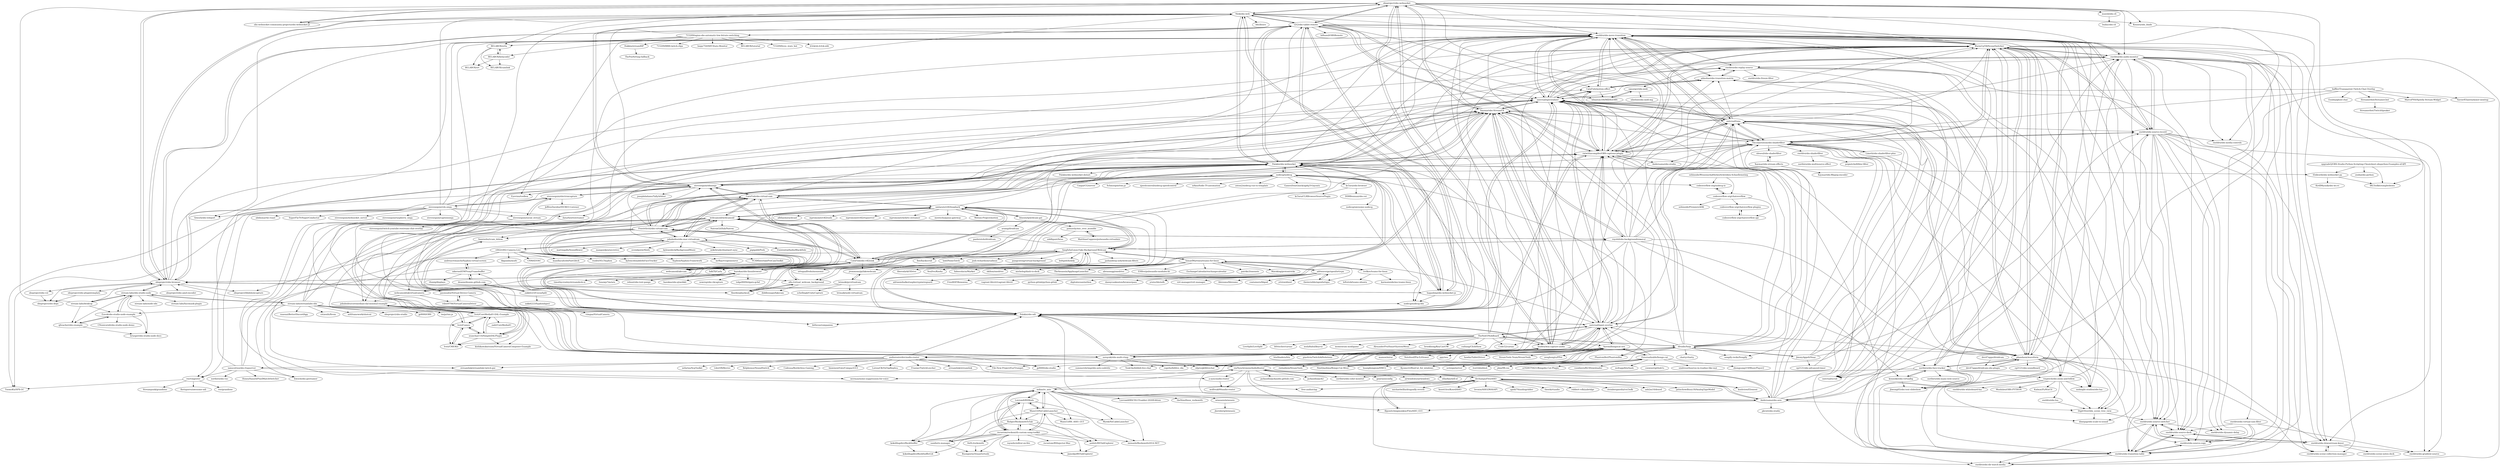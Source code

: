 digraph G {
"obsproject/obs-websocket" -> "obs-websocket-community-projects/obs-websocket-js"
"obsproject/obs-websocket" -> "Niek/obs-web"
"obsproject/obs-websocket" -> "Xaymar/obs-StreamFX"
"obsproject/obs-websocket" -> "t2t2/obs-tablet-remote"
"obsproject/obs-websocket" -> "muesli/obs-cli"
"obsproject/obs-websocket" -> "exeldro/obs-move-transition"
"obsproject/obs-websocket" -> "obsproject/obs-browser"
"obsproject/obs-websocket" -> "WarmUpTill/SceneSwitcher"
"obsproject/obs-websocket" -> "Palakis/obs-ndi"
"obsproject/obs-websocket" -> "Kounex/obs_blade"
"obsproject/obs-websocket" -> "bozbez/win-capture-audio"
"obsproject/obs-websocket" -> "IRLToolkit/simpleobsws"
"obsproject/obs-websocket" -> "exeldro/obs-audio-monitor"
"obsproject/obs-websocket" -> "ratwithacompiler/OBS-captions-plugin"
"obsproject/obs-websocket" -> "phandasm/waveform"
"steveseguin/vdo.ninja" -> "steveseguin/electroncapture"
"steveseguin/vdo.ninja" -> "steveseguin/social_stream"
"steveseguin/vdo.ninja" -> "steveseguin/raspberry_ninja"
"steveseguin/vdo.ninja" -> "datarhei/restreamer" ["e"=1]
"steveseguin/vdo.ninja" -> "Niek/obs-web"
"steveseguin/vdo.ninja" -> "steveseguin/captionninja"
"steveseguin/vdo.ninja" -> "exeldro/obs-move-transition"
"steveseguin/vdo.ninja" -> "rse/vingester"
"steveseguin/vdo.ninja" -> "abdmmar/wc-toast" ["e"=1]
"steveseguin/vdo.ninja" -> "univrsal/spectralizer"
"steveseguin/vdo.ninja" -> "Palakis/obs-ndi"
"steveseguin/vdo.ninja" -> "TuomoKu/SPX-GC" ["e"=1]
"steveseguin/vdo.ninja" -> "fzwoch/obs-teleport" ["e"=1]
"steveseguin/vdo.ninja" -> "SuperFlyTV/SuperConductor" ["e"=1]
"steveseguin/vdo.ninja" -> "steveseguin/websocket_server"
"Fenrirthviti/obs-virtual-cam" -> "CatxFish/obs-virtual-cam"
"Fenrirthviti/obs-virtual-cam" -> "Xaymar/obs-StreamFX"
"Fenrirthviti/obs-virtual-cam" -> "Palakis/obs-ndi"
"Fenrirthviti/obs-virtual-cam" -> "exeldro/obs-move-transition"
"Fenrirthviti/obs-virtual-cam" -> "univrsal/spectralizer"
"Fenrirthviti/obs-virtual-cam" -> "Palakis/obs-websocket"
"Fenrirthviti/obs-virtual-cam" -> "webcamoid/webcamoid"
"Fenrirthviti/obs-virtual-cam" -> "sorayuki/obs-multi-rtmp"
"Fenrirthviti/obs-virtual-cam" -> "Oncorporation/obs-shaderfilter"
"Fenrirthviti/obs-virtual-cam" -> "CatxFish/obs-v4l2sink"
"Fenrirthviti/obs-virtual-cam" -> "royshil/obs-backgroundremoval"
"Fenrirthviti/obs-virtual-cam" -> "univrsal/input-overlay"
"Fenrirthviti/obs-virtual-cam" -> "obsproject/libdshowcapture" ["e"=1]
"Fenrirthviti/obs-virtual-cam" -> "fanxiushu/vcam_dshow"
"Fenrirthviti/obs-virtual-cam" -> "johnboiles/obs-mac-virtualcam"
"Palakis/obs-ndi" -> "Palakis/obs-websocket"
"Palakis/obs-ndi" -> "Xaymar/obs-StreamFX"
"Palakis/obs-ndi" -> "sorayuki/obs-multi-rtmp"
"Palakis/obs-ndi" -> "univrsal/spectralizer"
"Palakis/obs-ndi" -> "CatxFish/obs-virtual-cam"
"Palakis/obs-ndi" -> "exeldro/obs-move-transition"
"Palakis/obs-ndi" -> "t2t2/obs-tablet-remote"
"Palakis/obs-ndi" -> "WarmUpTill/SceneSwitcher"
"Palakis/obs-ndi" -> "ratwithacompiler/OBS-captions-plugin"
"Palakis/obs-ndi" -> "steveseguin/obsninja"
"Palakis/obs-ndi" -> "bozbez/win-capture-audio"
"Palakis/obs-ndi" -> "obsproject/obs-websocket"
"Palakis/obs-ndi" -> "johnboiles/obs-mac-virtualcam"
"Palakis/obs-ndi" -> "bitfocus/companion" ["e"=1]
"Palakis/obs-ndi" -> "univrsal/input-overlay"
"Palakis/obs-websocket" -> "haganbmj/obs-websocket-js"
"Palakis/obs-websocket" -> "t2t2/obs-tablet-remote"
"Palakis/obs-websocket" -> "Palakis/obs-ndi"
"Palakis/obs-websocket" -> "Niek/obs-web"
"Palakis/obs-websocket" -> "Xaymar/obs-StreamFX"
"Palakis/obs-websocket" -> "ratwithacompiler/OBS-captions-plugin"
"Palakis/obs-websocket" -> "univrsal/spectralizer"
"Palakis/obs-websocket" -> "exeldro/obs-move-transition"
"Palakis/obs-websocket" -> "CatxFish/obs-virtual-cam"
"Palakis/obs-websocket" -> "Elektordi/obs-websocket-py"
"Palakis/obs-websocket" -> "steveseguin/obsninja"
"Palakis/obs-websocket" -> "WarmUpTill/SceneSwitcher"
"Palakis/obs-websocket" -> "obsproject/obs-browser"
"Palakis/obs-websocket" -> "nodecg/nodecg"
"Palakis/obs-websocket" -> "Palakis/obs-websocket-dotnet"
"Xaymar/obs-StreamFX" -> "bozbez/win-capture-audio"
"Xaymar/obs-StreamFX" -> "univrsal/spectralizer"
"Xaymar/obs-StreamFX" -> "exeldro/obs-move-transition"
"Xaymar/obs-StreamFX" -> "Palakis/obs-ndi"
"Xaymar/obs-StreamFX" -> "Palakis/obs-websocket"
"Xaymar/obs-StreamFX" -> "univrsal/input-overlay"
"Xaymar/obs-StreamFX" -> "royshil/obs-backgroundremoval"
"Xaymar/obs-StreamFX" -> "WarmUpTill/SceneSwitcher"
"Xaymar/obs-StreamFX" -> "sorayuki/obs-multi-rtmp"
"Xaymar/obs-StreamFX" -> "ratwithacompiler/OBS-captions-plugin"
"Xaymar/obs-StreamFX" -> "univrsal/tuna"
"Xaymar/obs-StreamFX" -> "obsproject/obs-websocket"
"Xaymar/obs-StreamFX" -> "Oncorporation/obs-shaderfilter"
"Xaymar/obs-StreamFX" -> "phandasm/waveform"
"Xaymar/obs-StreamFX" -> "Fenrirthviti/obs-virtual-cam"
"exeldro/obs-virtual-cam-filter" -> "exeldro/obs-source-copy"
"exeldro/obs-virtual-cam-filter" -> "exeldro/obs-source-dock"
"exeldro/obs-virtual-cam-filter" -> "exeldro/obs-gradient-source"
"exeldro/obs-virtual-cam-filter" -> "exeldro/obs-transition-table"
"johnboiles/obs-mac-virtualcam" -> "CatxFish/obs-virtual-cam"
"johnboiles/obs-mac-virtualcam" -> "v002/v002-Camera-Live"
"johnboiles/obs-mac-virtualcam" -> "ExistentialAudio/BlackHole" ["e"=1]
"johnboiles/obs-mac-virtualcam" -> "Palakis/obs-ndi"
"johnboiles/obs-mac-virtualcam" -> "webcamoid/webcamoid"
"johnboiles/obs-mac-virtualcam" -> "Palakis/obs-websocket"
"johnboiles/obs-mac-virtualcam" -> "mattingalls/Soundflower" ["e"=1]
"johnboiles/obs-mac-virtualcam" -> "johnboiles/coremediaio-dal-minimal-example"
"johnboiles/obs-mac-virtualcam" -> "maxgoedjen/secretive" ["e"=1]
"johnboiles/obs-mac-virtualcam" -> "sveinbjornt/Sloth" ["e"=1]
"johnboiles/obs-mac-virtualcam" -> "steveseguin/obsninja"
"johnboiles/obs-mac-virtualcam" -> "kyleneideck/BackgroundMusic" ["e"=1]
"johnboiles/obs-mac-virtualcam" -> "Fenrirthviti/obs-virtual-cam"
"johnboiles/obs-mac-virtualcam" -> "mikebrady/shairport-sync" ["e"=1]
"johnboiles/obs-mac-virtualcam" -> "pigigaldi/Pock" ["e"=1]
"nodecg/nodecg" -> "nodecg/awesome-nodecg"
"nodecg/nodecg" -> "nodecg/nodecg-obs"
"nodecg/nodecg" -> "haganbmj/obs-websocket-js"
"nodecg/nodecg" -> "Palakis/obs-websocket"
"nodecg/nodecg" -> "steveseguin/obsninja"
"nodecg/nodecg" -> "zoton2/nodecg-vue-ts-template"
"nodecg/nodecg" -> "codeoverflow-org/nodecg-io"
"nodecg/nodecg" -> "GamesDoneQuick/agdq19-layouts"
"nodecg/nodecg" -> "CasparCG/server" ["e"=1]
"nodecg/nodecg" -> "kc5nra/obs-browser"
"nodecg/nodecg" -> "Schmoopiie/tmi.js" ["e"=1]
"nodecg/nodecg" -> "speedcontrol/nodecg-speedcontrol"
"nodecg/nodecg" -> "nrkno/Sofie-TV-automation" ["e"=1]
"nodecg/nodecg" -> "PhantomBot/PhantomBot" ["e"=1]
"nodecg/nodecg" -> "TuomoKu/SPX-GC" ["e"=1]
"Externalizable/bongo.cat" -> "kuroni/bongocat-osu"
"Externalizable/bongo.cat" -> "NiniQiaolima/Bongo-Cat-Mver"
"Externalizable/bongo.cat" -> "screego/server" ["e"=1]
"Externalizable/bongo.cat" -> "Kyome22/RunCat_for_windows" ["e"=1]
"Externalizable/bongo.cat" -> "univrsal/input-overlay"
"Externalizable/bongo.cat" -> "itorr/nbnhhsh" ["e"=1]
"Externalizable/bongo.cat" -> "jdan/98.css" ["e"=1]
"Externalizable/bongo.cat" -> "rmbadmin/SteamTools" ["e"=1]
"Externalizable/bongo.cat" -> "a1928370421/Bongobs-Cat-Plugin"
"Externalizable/bongo.cat" -> "vooidzero/B23Downloader" ["e"=1]
"Externalizable/bongo.cat" -> "woltapp/blurhash" ["e"=1]
"Externalizable/bongo.cat" -> "conwnet/github1s" ["e"=1]
"Externalizable/bongo.cat" -> "sindresorhus/css-in-readme-like-wat" ["e"=1]
"Externalizable/bongo.cat" -> "huanghongxun/HMCL" ["e"=1]
"Externalizable/bongo.cat" -> "zhongyang219/MusicPlayer2" ["e"=1]
"jasonsalex/Virtual-Device-Camera" -> "vimgaa/VirtualCamera"
"jasonsalex/Virtual-Device-Camera" -> "fanxiushu/vcam_dshow"
"jasonsalex/Virtual-Device-Camera" -> "robot9706/VirtualCameraDriver"
"ThoNohT/NohBoard" -> "univrsal/input-overlay"
"ThoNohT/NohBoard" -> "Code52/carnac" ["e"=1]
"ThoNohT/NohBoard" -> "brookhong/KeyCastOW" ["e"=1]
"ThoNohT/NohBoard" -> "cuiliang/ClickShow" ["e"=1]
"ThoNohT/NohBoard" -> "LiveSplit/LiveSplit" ["e"=1]
"ThoNohT/NohBoard" -> "bfritscher/carnac" ["e"=1]
"ThoNohT/NohBoard" -> "mulaRahul/keyviz" ["e"=1]
"ThoNohT/NohBoard" -> "WarmUpTill/SceneSwitcher"
"ThoNohT/NohBoard" -> "momentum-mod/game" ["e"=1]
"ThoNohT/NohBoard" -> "Palakis/obs-ndi"
"ThoNohT/NohBoard" -> "Palakis/obs-websocket"
"ThoNohT/NohBoard" -> "kuroni/bongocat-osu"
"ThoNohT/NohBoard" -> "dlrudie/Snip"
"ThoNohT/NohBoard" -> "AlexanderPro/SmartSystemMenu" ["e"=1]
"ThoNohT/NohBoard" -> "bozbez/win-capture-audio"
"audiorouterdev/audio-router" -> "eiz/SynchronousAudioRouter"
"audiorouterdev/audio-router" -> "File-New-Project/EarTrumpet" ["e"=1]
"audiorouterdev/audio-router" -> "Codeusa/Borderless-Gaming" ["e"=1]
"audiorouterdev/audio-router" -> "a-sync/audio-router"
"audiorouterdev/audio-router" -> "streamlink/streamlink-twitch-gui" ["e"=1]
"audiorouterdev/audio-router" -> "Palakis/obs-ndi"
"audiorouterdev/audio-router" -> "ImminentFate/CompactGUI" ["e"=1]
"audiorouterdev/audio-router" -> "dlrudie/Snip"
"audiorouterdev/audio-router" -> "LorenzCK/OnTopReplica" ["e"=1]
"audiorouterdev/audio-router" -> "jp9000/obs-studio" ["e"=1]
"audiorouterdev/audio-router" -> "Franiac/TwitchLeecher" ["e"=1]
"audiorouterdev/audio-router" -> "streamlink/streamlink" ["e"=1]
"audiorouterdev/audio-router" -> "nefarius/ScpToolkit" ["e"=1]
"audiorouterdev/audio-router" -> "LibreVR/Revive" ["e"=1]
"audiorouterdev/audio-router" -> "Belphemur/SoundSwitch" ["e"=1]
"Kounex/obs_blade" -> "exeldro/obs-scene-collection-manager"
"cg2121/obs-advanced-timer" -> "admshao/obs-transition-matrix"
"dechamps/FlexASIO" -> "flipswitchingmonkey/FlexASIO_GUI"
"dechamps/FlexASIO" -> "eiz/SynchronousAudioRouter"
"dechamps/FlexASIO" -> "levmin/ASIO2WASAPI"
"dechamps/FlexASIO" -> "Andersama/obs-asio"
"dechamps/FlexASIO" -> "kushview/Element" ["e"=1]
"dechamps/FlexASIO" -> "apohl79/audiogridder" ["e"=1]
"dechamps/FlexASIO" -> "free-audio/clap" ["e"=1]
"dechamps/FlexASIO" -> "mdias/rs_asio"
"dechamps/FlexASIO" -> "thestk/rtaudio" ["e"=1]
"dechamps/FlexASIO" -> "robbert-vdh/yabridge" ["e"=1]
"dechamps/FlexASIO" -> "steinbergmedia/vst3sdk" ["e"=1]
"dechamps/FlexASIO" -> "asb2m10/dexed" ["e"=1]
"dechamps/FlexASIO" -> "jatinchowdhury18/AnalogTapeModel" ["e"=1]
"dechamps/FlexASIO" -> "michaelwillis/dragonfly-reverb" ["e"=1]
"dechamps/FlexASIO" -> "koord-live/KoordASIO"
"CatxFish/obs-v4l2sink" -> "umlaeute/v4l2loopback"
"CatxFish/obs-v4l2sink" -> "CatxFish/obs-virtual-cam"
"CatxFish/obs-v4l2sink" -> "timothycrosley/streamdeck-ui" ["e"=1]
"CatxFish/obs-v4l2sink" -> "bazukas/obs-linuxbrowser"
"CatxFish/obs-v4l2sink" -> "webcamoid/webcamoid"
"CatxFish/obs-v4l2sink" -> "floe/deepbacksub"
"CatxFish/obs-v4l2sink" -> "Palakis/obs-ndi"
"CatxFish/obs-v4l2sink" -> "webcamoid/akvcam"
"CatxFish/obs-v4l2sink" -> "Palakis/obs-websocket"
"CatxFish/obs-v4l2sink" -> "fangfufu/Linux-Fake-Background-Webcam"
"CatxFish/obs-v4l2sink" -> "Fenrirthviti/obs-virtual-cam"
"CatxFish/obs-v4l2sink" -> "jremmons/pyfakewebcam"
"CatxFish/obs-v4l2sink" -> "fzwoch/obs-gstreamer" ["e"=1]
"CatxFish/obs-v4l2sink" -> "falkTX/Carla" ["e"=1]
"CatxFish/obs-v4l2sink" -> "Xaymar/obs-StreamFX"
"sorayuki/obs-multi-rtmp" -> "Palakis/obs-ndi"
"sorayuki/obs-multi-rtmp" -> "bozbez/win-capture-audio"
"sorayuki/obs-multi-rtmp" -> "Xaymar/obs-StreamFX"
"sorayuki/obs-multi-rtmp" -> "xfgryujk/blivechat" ["e"=1]
"sorayuki/obs-multi-rtmp" -> "WarmUpTill/SceneSwitcher"
"sorayuki/obs-multi-rtmp" -> "exeldro/obs-move-transition"
"sorayuki/obs-multi-rtmp" -> "Palakis/obs-websocket"
"sorayuki/obs-multi-rtmp" -> "iamscottxu/obs-rtspserver"
"sorayuki/obs-multi-rtmp" -> "copyliu/bililive_dm" ["e"=1]
"sorayuki/obs-multi-rtmp" -> "summershrimp/obs-auto-subtitle"
"sorayuki/obs-multi-rtmp" -> "Tsuk1ko/bilibili-live-chat" ["e"=1]
"sorayuki/obs-multi-rtmp" -> "univrsal/spectralizer"
"sorayuki/obs-multi-rtmp" -> "obsproject/obs-websocket"
"sorayuki/obs-multi-rtmp" -> "ratwithacompiler/OBS-captions-plugin"
"sorayuki/obs-multi-rtmp" -> "univrsal/input-overlay"
"muesli/obs-cli" -> "leafac/obs-cli"
"bozbez/win-capture-audio" -> "Xaymar/obs-StreamFX"
"bozbez/win-capture-audio" -> "sorayuki/obs-multi-rtmp"
"bozbez/win-capture-audio" -> "univrsal/input-overlay"
"bozbez/win-capture-audio" -> "xfgryujk/blivechat" ["e"=1]
"bozbez/win-capture-audio" -> "Palakis/obs-ndi"
"bozbez/win-capture-audio" -> "obsproject/obs-websocket"
"bozbez/win-capture-audio" -> "WarmUpTill/SceneSwitcher"
"bozbez/win-capture-audio" -> "univrsal/spectralizer"
"bozbez/win-capture-audio" -> "univrsal/tuna"
"bozbez/win-capture-audio" -> "ratwithacompiler/OBS-captions-plugin"
"bozbez/win-capture-audio" -> "File-New-Project/EarTrumpet" ["e"=1]
"bozbez/win-capture-audio" -> "phandasm/waveform"
"bozbez/win-capture-audio" -> "pixeltris/TwitchAdSolutions" ["e"=1]
"bozbez/win-capture-audio" -> "IrisShaders/Iris" ["e"=1]
"bozbez/win-capture-audio" -> "exeldro/obs-move-transition"
"univrsal/input-overlay" -> "ThoNohT/NohBoard"
"univrsal/input-overlay" -> "univrsal/tuna"
"univrsal/input-overlay" -> "univrsal/spectralizer"
"univrsal/input-overlay" -> "Xaymar/obs-StreamFX"
"univrsal/input-overlay" -> "bozbez/win-capture-audio"
"univrsal/input-overlay" -> "exeldro/obs-move-transition"
"univrsal/input-overlay" -> "WarmUpTill/SceneSwitcher"
"univrsal/input-overlay" -> "phandasm/waveform"
"univrsal/input-overlay" -> "ratwithacompiler/OBS-captions-plugin"
"univrsal/input-overlay" -> "Palakis/obs-ndi"
"univrsal/input-overlay" -> "xfgryujk/blivechat" ["e"=1]
"univrsal/input-overlay" -> "Code52/carnac" ["e"=1]
"univrsal/input-overlay" -> "Palakis/obs-websocket"
"univrsal/input-overlay" -> "kuroni/bongocat-osu"
"univrsal/input-overlay" -> "sorayuki/obs-multi-rtmp"
"dlrudie/Snip" -> "univrsal/tuna"
"dlrudie/Snip" -> "univrsal/spectralizer"
"dlrudie/Snip" -> "JimmyAppelt/Snaz"
"dlrudie/Snip" -> "exeldro/obs-move-transition"
"dlrudie/Snip" -> "chatty/chatty" ["e"=1]
"dlrudie/Snip" -> "Xaymar/obs-StreamFX"
"dlrudie/Snip" -> "ratwithacompiler/OBS-captions-plugin"
"dlrudie/Snip" -> "songify-rocks/Songify"
"dlrudie/Snip" -> "PhantomBot/PhantomBot" ["e"=1]
"dlrudie/Snip" -> "univrsal/input-overlay"
"dlrudie/Snip" -> "Palakis/obs-websocket"
"dlrudie/Snip" -> "audiorouterdev/audio-router"
"dlrudie/Snip" -> "ThoNohT/NohBoard"
"dlrudie/Snip" -> "Oncorporation/obs-shaderfilter"
"dlrudie/Snip" -> "jp9000/obs-studio" ["e"=1]
"upgradeQ/OBS-Studio-Python-Scripting-Cheatsheet-obspython-Examples-of-API" -> "zooba/obs-python"
"upgradeQ/OBS-Studio-Python-Scripting-Cheatsheet-obspython-Examples-of-API" -> "Elektordi/obs-websocket-py"
"upgradeQ/OBS-Studio-Python-Scripting-Cheatsheet-obspython-Examples-of-API" -> "IRLToolkit/simpleobsws"
"cpyarger/obs-midi" -> "nhielost/obs-midi-mg"
"cpyarger/obs-midi" -> "lebaston100/MIDItoOBS"
"ratwithacompiler/OBS-captions-plugin" -> "exeldro/obs-move-transition"
"ratwithacompiler/OBS-captions-plugin" -> "univrsal/spectralizer"
"ratwithacompiler/OBS-captions-plugin" -> "Oncorporation/obs-shaderfilter"
"ratwithacompiler/OBS-captions-plugin" -> "WarmUpTill/SceneSwitcher"
"ratwithacompiler/OBS-captions-plugin" -> "univrsal/tuna"
"ratwithacompiler/OBS-captions-plugin" -> "admshao/obs-transition-matrix"
"ratwithacompiler/OBS-captions-plugin" -> "Palakis/obs-websocket"
"ratwithacompiler/OBS-captions-plugin" -> "Xaymar/obs-StreamFX"
"ratwithacompiler/OBS-captions-plugin" -> "t2t2/obs-tablet-remote"
"ratwithacompiler/OBS-captions-plugin" -> "CatxFish/motion-effect"
"ratwithacompiler/OBS-captions-plugin" -> "phandasm/waveform"
"ratwithacompiler/OBS-captions-plugin" -> "Andersama/obs-studio"
"ratwithacompiler/OBS-captions-plugin" -> "exeldro/obs-audio-monitor"
"ratwithacompiler/OBS-captions-plugin" -> "Palakis/obs-ndi"
"ratwithacompiler/OBS-captions-plugin" -> "exeldro/obs-transition-table"
"dev47apps/droidcam" -> "dev47apps/droidcam-obs-plugin"
"fangfufu/Linux-Fake-Background-Webcam" -> "allo-/virtual_webcam_background"
"fangfufu/Linux-Fake-Background-Webcam" -> "webcamoid/akvcam"
"fangfufu/Linux-Fake-Background-Webcam" -> "floe/deepbacksub"
"fangfufu/Linux-Fake-Background-Webcam" -> "umlaeute/v4l2loopback"
"fangfufu/Linux-Fake-Background-Webcam" -> "floe/backscrub"
"fangfufu/Linux-Fake-Background-Webcam" -> "lawl/NoiseTorch" ["e"=1]
"fangfufu/Linux-Fake-Background-Webcam" -> "jashandeep-sohi/webcam-filters"
"fangfufu/Linux-Fake-Background-Webcam" -> "josh-richardson/cadmus" ["e"=1]
"fangfufu/Linux-Fake-Background-Webcam" -> "royshil/obs-backgroundremoval"
"fangfufu/Linux-Fake-Background-Webcam" -> "webcamoid/webcamoid"
"fangfufu/Linux-Fake-Background-Webcam" -> "IsmaelMartinez/teams-for-linux"
"fangfufu/Linux-Fake-Background-Webcam" -> "CatxFish/obs-v4l2sink"
"fangfufu/Linux-Fake-Background-Webcam" -> "pangyuteng/virtual-background"
"fangfufu/Linux-Fake-Background-Webcam" -> "werman/noise-suppression-for-voice" ["e"=1]
"fangfufu/Linux-Fake-Background-Webcam" -> "boltgolt/howdy" ["e"=1]
"umlaeute/v4l2loopback" -> "CatxFish/obs-v4l2sink"
"umlaeute/v4l2loopback" -> "webcamoid/akvcam"
"umlaeute/v4l2loopback" -> "fangfufu/Linux-Fake-Background-Webcam"
"umlaeute/v4l2loopback" -> "webcamoid/webcamoid"
"umlaeute/v4l2loopback" -> "mpromonet/v4l2rtspserver" ["e"=1]
"umlaeute/v4l2loopback" -> "CatxFish/obs-virtual-cam"
"umlaeute/v4l2loopback" -> "mpromonet/webrtc-streamer" ["e"=1]
"umlaeute/v4l2loopback" -> "bluezio/ipwebcam-gst"
"umlaeute/v4l2loopback" -> "meetecho/janus-gateway" ["e"=1]
"umlaeute/v4l2loopback" -> "jremmons/pyfakewebcam"
"umlaeute/v4l2loopback" -> "Motion-Project/motion" ["e"=1]
"umlaeute/v4l2loopback" -> "allo-/virtual_webcam_background"
"umlaeute/v4l2loopback" -> "albfan/miraclecast" ["e"=1]
"umlaeute/v4l2loopback" -> "mpromonet/v4l2tools" ["e"=1]
"umlaeute/v4l2loopback" -> "Palakis/obs-websocket"
"webcamoid/webcamoid" -> "webcamoid/akvcam"
"webcamoid/webcamoid" -> "webcamoid/akvirtualcamera"
"webcamoid/webcamoid" -> "umlaeute/v4l2loopback"
"webcamoid/webcamoid" -> "lvsti/CoreMediaIO-DAL-Example"
"webcamoid/webcamoid" -> "johnboiles/coremediaio-dal-minimal-example"
"webcamoid/webcamoid" -> "CatxFish/obs-virtual-cam"
"webcamoid/webcamoid" -> "johnboiles/obs-mac-virtualcam"
"webcamoid/webcamoid" -> "Fenrirthviti/obs-virtual-cam"
"webcamoid/webcamoid" -> "CatxFish/obs-v4l2sink"
"webcamoid/webcamoid" -> "fangfufu/Linux-Fake-Background-Webcam"
"webcamoid/webcamoid" -> "lvsti/Cameo"
"webcamoid/webcamoid" -> "seanchas116/SimpleDALPlugin"
"webcamoid/webcamoid" -> "allo-/virtual_webcam_background"
"webcamoid/webcamoid" -> "NatronGitHub/Natron" ["e"=1]
"webcamoid/webcamoid" -> "floe/deepbacksub"
"univrsal/spectralizer" -> "univrsal/tuna"
"univrsal/spectralizer" -> "exeldro/obs-move-transition"
"univrsal/spectralizer" -> "phandasm/waveform"
"univrsal/spectralizer" -> "admshao/obs-transition-matrix"
"univrsal/spectralizer" -> "Oncorporation/obs-shaderfilter"
"univrsal/spectralizer" -> "WarmUpTill/SceneSwitcher"
"univrsal/spectralizer" -> "ratwithacompiler/OBS-captions-plugin"
"univrsal/spectralizer" -> "Xaymar/obs-StreamFX"
"univrsal/spectralizer" -> "CatxFish/motion-effect"
"univrsal/spectralizer" -> "univrsal/input-overlay"
"univrsal/spectralizer" -> "univrsal/scrab"
"univrsal/spectralizer" -> "exeldro/obs-audio-monitor"
"univrsal/spectralizer" -> "exeldro/obs-replay-source"
"univrsal/spectralizer" -> "Palakis/obs-websocket"
"univrsal/spectralizer" -> "Palakis/obs-ndi"
"royshil/obs-backgroundremoval" -> "Xaymar/obs-StreamFX"
"royshil/obs-backgroundremoval" -> "kounoike/obs-virtualbg"
"royshil/obs-backgroundremoval" -> "norihiro/obs-face-tracker"
"royshil/obs-backgroundremoval" -> "exeldro/obs-move-transition"
"royshil/obs-backgroundremoval" -> "sorayuki/obs-multi-rtmp"
"royshil/obs-backgroundremoval" -> "fangfufu/Linux-Fake-Background-Webcam"
"royshil/obs-backgroundremoval" -> "ratwithacompiler/OBS-captions-plugin"
"royshil/obs-backgroundremoval" -> "WarmUpTill/SceneSwitcher"
"royshil/obs-backgroundremoval" -> "exeldro/obs-source-record"
"royshil/obs-backgroundremoval" -> "Oncorporation/obs-shaderfilter"
"royshil/obs-backgroundremoval" -> "Palakis/obs-ndi"
"royshil/obs-backgroundremoval" -> "Fenrirthviti/obs-virtual-cam"
"royshil/obs-backgroundremoval" -> "univrsal/spectralizer"
"royshil/obs-backgroundremoval" -> "univrsal/input-overlay"
"royshil/obs-backgroundremoval" -> "phandasm/waveform"
"mdias/rs_asio" -> "Lovrom8/RSMods"
"mdias/rs_asio" -> "Maxx53/NoCableLauncher"
"mdias/rs_asio" -> "Mywk/NoCableLauncher"
"mdias/rs_asio" -> "fholger/RocksmithToTab"
"mdias/rs_asio" -> "rscustom/rocksmith-custom-song-toolkit"
"mdias/rs_asio" -> "Maxx53/RS_ASIO_GUI"
"mdias/rs_asio" -> "Lovrom8/RSCDLCEnabler-2020Edition"
"mdias/rs_asio" -> "theNizo/linux_rocksmith"
"mdias/rs_asio" -> "kokolihapihvi/RockSniffer"
"mdias/rs_asio" -> "dechamps/FlexASIO"
"mdias/rs_asio" -> "sandiz/rs-manager"
"mdias/rs_asio" -> "wineasio/wineasio"
"mdias/rs_asio" -> "eiz/SynchronousAudioRouter"
"mdias/rs_asio" -> "Andersama/obs-asio"
"mdias/rs_asio" -> "iminashi/Rocksmith2014.NET"
"IsmaelMartinez/teams-for-linux" -> "ivelkov/teams-for-linux"
"IsmaelMartinez/teams-for-linux" -> "fangfufu/Linux-Fake-Background-Webcam"
"IsmaelMartinez/teams-for-linux" -> "TheAssassin/AppImageLauncher" ["e"=1]
"IsmaelMartinez/teams-for-linux" -> "abraunegg/onedrive" ["e"=1]
"IsmaelMartinez/teams-for-linux" -> "adrienverge/openfortivpn"
"IsmaelMartinez/teams-for-linux" -> "EHfive/pulseaudio-modules-bt" ["e"=1]
"IsmaelMartinez/teams-for-linux" -> "ExchangeCalendar/exchangecalendar" ["e"=1]
"IsmaelMartinez/teams-for-linux" -> "patrikx3/onenote" ["e"=1]
"IsmaelMartinez/teams-for-linux" -> "Matoking/protontricks" ["e"=1]
"IsmaelMartinez/teams-for-linux" -> "liberodark/ODrive" ["e"=1]
"IsmaelMartinez/teams-for-linux" -> "theinvisible/openfortigui"
"IsmaelMartinez/teams-for-linux" -> "SeaDve/Kooha" ["e"=1]
"IsmaelMartinez/teams-for-linux" -> "fabiocolacio/Marker" ["e"=1]
"IsmaelMartinez/teams-for-linux" -> "skilion/onedrive" ["e"=1]
"IsmaelMartinez/teams-for-linux" -> "micheleg/dash-to-dock" ["e"=1]
"lebaston100/MIDItoOBS" -> "cpyarger/obs-midi"
"steveseguin/obsninja" -> "steveseguin/electroncapture"
"steveseguin/obsninja" -> "rse/vingester"
"steveseguin/obsninja" -> "Palakis/obs-websocket"
"steveseguin/obsninja" -> "Palakis/obs-ndi"
"steveseguin/obsninja" -> "nodecg/nodecg"
"steveseguin/obsninja" -> "t2t2/obs-tablet-remote"
"steveseguin/obsninja" -> "Niek/obs-web"
"steveseguin/obsninja" -> "Eyevinn/toolbox" ["e"=1]
"steveseguin/obsninja" -> "exeldro/obs-move-transition"
"steveseguin/obsninja" -> "bitfocus/companion" ["e"=1]
"steveseguin/obsninja" -> "CatxFish/obs-virtual-cam"
"steveseguin/obsninja" -> "ratwithacompiler/OBS-captions-plugin"
"steveseguin/obsninja" -> "datarhei/restreamer" ["e"=1]
"steveseguin/obsninja" -> "Xaymar/obs-StreamFX"
"steveseguin/obsninja" -> "josephdadams/TallyArbiter" ["e"=1]
"obsproject/obs-plugintemplate" -> "obsproject/obs-deps"
"stream-labs/streamlabs-obs" -> "stream-labs/obs-studio-node"
"stream-labs/streamlabs-obs" -> "Palakis/obs-websocket"
"stream-labs/streamlabs-obs" -> "obsproject/obs-studio" ["e"=1]
"stream-labs/streamlabs-obs" -> "Palakis/obs-ndi"
"stream-labs/streamlabs-obs" -> "Xaymar/obs-StreamFX"
"stream-labs/streamlabs-obs" -> "obsproject/obs-browser"
"stream-labs/streamlabs-obs" -> "jp9000/obs-studio" ["e"=1]
"stream-labs/streamlabs-obs" -> "Envek/obs-studio-node-example"
"stream-labs/streamlabs-obs" -> "jp9000/OBS" ["e"=1]
"stream-labs/streamlabs-obs" -> "CatxFish/obs-virtual-cam"
"stream-labs/streamlabs-obs" -> "streamlink/streamlink-twitch-gui" ["e"=1]
"stream-labs/streamlabs-obs" -> "tmijs/tmi.js" ["e"=1]
"stream-labs/streamlabs-obs" -> "rauenzi/BetterDiscordApp" ["e"=1]
"stream-labs/streamlabs-obs" -> "citizenfx/fivem" ["e"=1]
"stream-labs/streamlabs-obs" -> "mltframework/shotcut" ["e"=1]
"theinvisible/openfortigui" -> "adrienverge/openfortivpn"
"Niek/obs-web" -> "t2t2/obs-tablet-remote"
"Niek/obs-web" -> "Palakis/obs-websocket"
"Niek/obs-web" -> "obsproject/obs-websocket"
"Niek/obs-web" -> "exeldro/obs-move-transition"
"Niek/obs-web" -> "Kounex/obs_blade"
"Niek/obs-web" -> "haganbmj/obs-websocket-js"
"Niek/obs-web" -> "WarmUpTill/SceneSwitcher"
"Niek/obs-web" -> "obs-websocket-community-projects/obs-websocket-js"
"Niek/obs-web" -> "univrsal/spectralizer"
"Niek/obs-web" -> "Palakis/obs-ndi"
"Niek/obs-web" -> "steveseguin/obsninja"
"Niek/obs-web" -> "BELABOX/srtla"
"Niek/obs-web" -> "fzwoch/obs-teleport" ["e"=1]
"Niek/obs-web" -> "bbc/brave" ["e"=1]
"Niek/obs-web" -> "obsproject/obs-browser"
"letmaik/pyvirtualcam" -> "jremmons/pyfakewebcam"
"letmaik/pyvirtualcam" -> "letmaik/node-virtualcam"
"letmaik/pyvirtualcam" -> "schellingb/UnityCapture" ["e"=1]
"letmaik/pyvirtualcam" -> "webcamoid/akvirtualcamera"
"0x0L/rocksmith" -> "BuongiornoTexas/rsrtools"
"eiz/SynchronousAudioRouter" -> "dechamps/FlexASIO"
"eiz/SynchronousAudioRouter" -> "Andersama/obs-asio"
"eiz/SynchronousAudioRouter" -> "audiorouterdev/audio-router"
"eiz/SynchronousAudioRouter" -> "jackaudio/jack2" ["e"=1]
"eiz/SynchronousAudioRouter" -> "a-sync/audio-router"
"eiz/SynchronousAudioRouter" -> "flipswitchingmonkey/FlexASIO_GUI"
"eiz/SynchronousAudioRouter" -> "kushview/Element" ["e"=1]
"eiz/SynchronousAudioRouter" -> "jprjr/asioconfig"
"eiz/SynchronousAudioRouter" -> "free-audio/clap" ["e"=1]
"eiz/SynchronousAudioRouter" -> "WarmUpTill/SceneSwitcher"
"eiz/SynchronousAudioRouter" -> "airwindows/airwindows" ["e"=1]
"eiz/SynchronousAudioRouter" -> "werman/noise-suppression-for-voice" ["e"=1]
"eiz/SynchronousAudioRouter" -> "wolfreak99/audio-router"
"eiz/SynchronousAudioRouter" -> "olilarkin/wdl-ol" ["e"=1]
"eiz/SynchronousAudioRouter" -> "jackaudio/jackaudio.github.com" ["e"=1]
"iamscottxu/obs-rtspserver" -> "norihiro/obs-vnc"
"iamscottxu/obs-rtspserver" -> "norihiro/obs-color-monitor"
"iamscottxu/obs-rtspserver" -> "fzwoch/obs-gstreamer" ["e"=1]
"iamscottxu/obs-rtspserver" -> "exeldro/obs-audio-monitor"
"iamscottxu/obs-rtspserver" -> "HoneyHazard/PixelMatchSwitcher"
"iamscottxu/obs-rtspserver" -> "rse/vingester"
"iamscottxu/obs-rtspserver" -> "exeldro/obs-move-transition"
"iamscottxu/obs-rtspserver" -> "exeldro/obs-replay-source"
"adrienverge/openfortivpn" -> "theinvisible/openfortigui"
"adrienverge/openfortivpn" -> "ytti/oxidized" ["e"=1]
"adrienverge/openfortivpn" -> "IsmaelMartinez/teams-for-linux"
"adrienverge/openfortivpn" -> "adrianmihalko/raspberrypiwireguard" ["e"=1]
"adrienverge/openfortivpn" -> "FreeRDP/Remmina" ["e"=1]
"adrienverge/openfortivpn" -> "vagrant-libvirt/vagrant-libvirt" ["e"=1]
"adrienverge/openfortivpn" -> "python-gitlab/python-gitlab" ["e"=1]
"adrienverge/openfortivpn" -> "digitalocean/netbox" ["e"=1]
"adrienverge/openfortivpn" -> "dannyvankooten/browserpass" ["e"=1]
"adrienverge/openfortivpn" -> "yrutschle/sslh" ["e"=1]
"adrienverge/openfortivpn" -> "virt-manager/virt-manager" ["e"=1]
"adrienverge/openfortivpn" -> "librenms/librenms" ["e"=1]
"adrienverge/openfortivpn" -> "containers/libpod" ["e"=1]
"allo-/virtual_webcam_background" -> "floe/deepbacksub"
"allo-/virtual_webcam_background" -> "fangfufu/Linux-Fake-Background-Webcam"
"allo-/virtual_webcam_background" -> "diddlesnaps/fakecam"
"floe/deepbacksub" -> "allo-/virtual_webcam_background"
"floe/deepbacksub" -> "fangfufu/Linux-Fake-Background-Webcam"
"steveseguin/social_stream" -> "steveseguin/electroncapture"
"steveseguin/social_stream" -> "steveseguin/twitch-youtube-restream-chat-overlay"
"kuroni/bongocat-osu" -> "NiniQiaolima/Bongo-Cat-Mver"
"kuroni/bongocat-osu" -> "Externalizable/bongo.cat"
"kuroni/bongocat-osu" -> "xfgryujk/blivechat" ["e"=1]
"kuroni/bongocat-osu" -> "copyliu/bililive_dm" ["e"=1]
"kuroni/bongocat-osu" -> "rmbadmin/SteamTools" ["e"=1]
"kuroni/bongocat-osu" -> "Kyome22/RunCat_for_windows" ["e"=1]
"kuroni/bongocat-osu" -> "hawku/TabletDriver" ["e"=1]
"kuroni/bongocat-osu" -> "Tsuk1ko/bilibili-live-chat" ["e"=1]
"kuroni/bongocat-osu" -> "SteamTools-Team/SteamTools" ["e"=1]
"kuroni/bongocat-osu" -> "univrsal/input-overlay"
"kuroni/bongocat-osu" -> "huanghongxun/HMCL" ["e"=1]
"kuroni/bongocat-osu" -> "zenghongtu/PPet" ["e"=1]
"kuroni/bongocat-osu" -> "mamoe/mirai" ["e"=1]
"kuroni/bongocat-osu" -> "Notsfsssf/Pix-EzViewer" ["e"=1]
"kuroni/bongocat-osu" -> "ppy/osu" ["e"=1]
"bluezio/ipwebcam-gst" -> "umlaeute/v4l2loopback"
"bluezio/ipwebcam-gst" -> "aramg/droidcam"
"bluezio/ipwebcam-gst" -> "pzmarzly/mic_over_mumble"
"CatxFish/obs-virtual-cam" -> "Fenrirthviti/obs-virtual-cam"
"CatxFish/obs-virtual-cam" -> "Palakis/obs-ndi"
"CatxFish/obs-virtual-cam" -> "Palakis/obs-websocket"
"CatxFish/obs-virtual-cam" -> "CatxFish/obs-v4l2sink"
"CatxFish/obs-virtual-cam" -> "johnboiles/obs-mac-virtualcam"
"CatxFish/obs-virtual-cam" -> "Xaymar/obs-StreamFX"
"CatxFish/obs-virtual-cam" -> "steveseguin/obsninja"
"CatxFish/obs-virtual-cam" -> "univrsal/spectralizer"
"CatxFish/obs-virtual-cam" -> "umlaeute/v4l2loopback"
"CatxFish/obs-virtual-cam" -> "webcamoid/webcamoid"
"CatxFish/obs-virtual-cam" -> "CatxFish/motion-effect"
"CatxFish/obs-virtual-cam" -> "Oncorporation/obs-shaderfilter"
"CatxFish/obs-virtual-cam" -> "t2t2/obs-tablet-remote"
"CatxFish/obs-virtual-cam" -> "sorayuki/obs-multi-rtmp"
"CatxFish/obs-virtual-cam" -> "fanxiushu/vcam_dshow"
"stream-labs/obs-studio-node" -> "Envek/obs-studio-node-example"
"stream-labs/obs-studio-node" -> "qlteacher/obs-example"
"stream-labs/obs-studio-node" -> "stream-labs/streamlabs-obs"
"stream-labs/obs-studio-node" -> "obsproject/obs-browser"
"stream-labs/obs-studio-node" -> "stream-labs/desktop"
"stream-labs/obs-studio-node" -> "stream-labs/facemask-plugin"
"stream-labs/obs-studio-node" -> "hrueger/obs-studio-node-docs"
"stream-labs/obs-studio-node" -> "stream-labs/node-obs"
"stream-labs/desktop" -> "stream-labs/obs-studio-node"
"stream-labs/desktop" -> "obsproject/obs-websocket"
"stream-labs/desktop" -> "qlteacher/obs-example"
"stream-labs/desktop" -> "Envek/obs-studio-node-example"
"stream-labs/desktop" -> "obsproject/obs-browser"
"NiniQiaolima/Bongo-Cat-Mver" -> "kuroni/bongocat-osu"
"NiniQiaolima/Bongo-Cat-Mver" -> "Externalizable/bongo.cat"
"Envek/obs-studio-node-example" -> "qlteacher/obs-example"
"Envek/obs-studio-node-example" -> "stream-labs/obs-studio-node"
"Envek/obs-studio-node-example" -> "hrueger/obs-studio-node-docs"
"Envek/obs-studio-node-example" -> "CNunicorn6/obs-studio-node-demo"
"webcamoid/akvirtualcamera" -> "robot9706/VirtualCameraDriver"
"webcamoid/akvirtualcamera" -> "johnboiles/coremediaio-dal-minimal-example"
"dev47apps/droidcam-obs-plugin" -> "phandasm/waveform"
"dev47apps/droidcam-obs-plugin" -> "exeldro/obs-transition-table"
"dev47apps/droidcam-obs-plugin" -> "exeldro/obs-audio-monitor"
"BELABOX/belacoder" -> "BELABOX/srtla"
"BELABOX/belacoder" -> "BELABOX/camlink"
"BELABOX/belacoder" -> "BELABOX/srt"
"obsproject/obs-browser" -> "obsproject/obs-vst"
"obsproject/obs-browser" -> "bazukas/obs-linuxbrowser"
"obsproject/obs-browser" -> "stream-labs/obs-studio-node"
"obsproject/obs-browser" -> "obsproject/obs-plugintemplate"
"obsproject/obs-browser" -> "t2t2/obs-tablet-remote"
"obsproject/obs-browser" -> "obsproject/obs-deps"
"obsproject/obs-browser" -> "obsproject/obs-amd-encoder" ["e"=1]
"obsproject/obs-browser" -> "haganbmj/obs-websocket-js"
"obsproject/obs-browser" -> "Palakis/obs-websocket"
"obsproject/obs-browser" -> "WarmUpTill/SceneSwitcher"
"obsproject/obs-browser" -> "obsproject/obs-websocket"
"obsproject/obs-browser" -> "obsproject/libdshowcapture" ["e"=1]
"obsproject/obs-browser" -> "exeldro/obs-move-transition"
"obsproject/obs-browser" -> "Niek/obs-web"
"obsproject/obs-browser" -> "nodecg/nodecg-obs"
"t2t2/obs-tablet-remote" -> "Niek/obs-web"
"t2t2/obs-tablet-remote" -> "Palakis/obs-websocket"
"t2t2/obs-tablet-remote" -> "haganbmj/obs-websocket-js"
"t2t2/obs-tablet-remote" -> "bilhamil/OBSRemote"
"t2t2/obs-tablet-remote" -> "exeldro/obs-move-transition"
"t2t2/obs-tablet-remote" -> "WarmUpTill/SceneSwitcher"
"t2t2/obs-tablet-remote" -> "ratwithacompiler/OBS-captions-plugin"
"t2t2/obs-tablet-remote" -> "univrsal/spectralizer"
"t2t2/obs-tablet-remote" -> "obsproject/obs-browser"
"t2t2/obs-tablet-remote" -> "Palakis/obs-ndi"
"t2t2/obs-tablet-remote" -> "exeldro/obs-media-controls"
"t2t2/obs-tablet-remote" -> "lebaston100/MIDItoOBS"
"t2t2/obs-tablet-remote" -> "CatxFish/motion-effect"
"t2t2/obs-tablet-remote" -> "obsproject/obs-websocket"
"t2t2/obs-tablet-remote" -> "715209/nginx-obs-automatic-low-bitrate-switching"
"715209/nginx-obs-automatic-low-bitrate-switching" -> "loopy750/SRT-Stats-Monitor"
"715209/nginx-obs-automatic-low-bitrate-switching" -> "BELABOX/srtla"
"715209/nginx-obs-automatic-low-bitrate-switching" -> "BELABOX/tutorial"
"715209/nginx-obs-automatic-low-bitrate-switching" -> "BELABOX/belacoder"
"715209/nginx-obs-automatic-low-bitrate-switching" -> "t2t2/obs-tablet-remote"
"715209/nginx-obs-automatic-low-bitrate-switching" -> "Eyevinn/toolbox" ["e"=1]
"715209/nginx-obs-automatic-low-bitrate-switching" -> "Hakkin/streamRIP"
"715209/nginx-obs-automatic-low-bitrate-switching" -> "715209/liveu_stats_bot"
"715209/nginx-obs-automatic-low-bitrate-switching" -> "b3ck/sls-b3ck-edit"
"715209/nginx-obs-automatic-low-bitrate-switching" -> "715209/BRB-twitch-clips"
"BELABOX/srtla" -> "BELABOX/belacoder"
"BELABOX/srtla" -> "BELABOX/camlink"
"BELABOX/srtla" -> "BELABOX/srt"
"steveseguin/electroncapture" -> "steveseguin/social_stream"
"steveseguin/electroncapture" -> "steveseguin/vdo.ninja"
"steveseguin/electroncapture" -> "steveseguin/obsninja"
"steveseguin/electroncapture" -> "JeffreyDavidsz/VICREO-Listener" ["e"=1]
"v002/v002-Camera-Live" -> "johnboiles/obs-mac-virtualcam"
"v002/v002-Camera-Live" -> "andreacremaschi/Syphon-virtual-screen"
"v002/v002-Camera-Live" -> "rsodre/VLCSyphon"
"v002/v002-Camera-Live" -> "kylemcdonald/ofxFaceTracker" ["e"=1]
"v002/v002-Camera-Live" -> "Syphon/Syphon-Framework" ["e"=1]
"v002/v002-Camera-Live" -> "mrRay/vvopensource" ["e"=1]
"v002/v002-Camera-Live" -> "YCAMInterlab/ProCamToolkit" ["e"=1]
"v002/v002-Camera-Live" -> "hkgumbs/multi"
"v002/v002-Camera-Live" -> "CNMAT/OSC" ["e"=1]
"v002/v002-Camera-Live" -> "maxillacult/ofxPostGlitch" ["e"=1]
"Andersama/obs-asio" -> "eiz/SynchronousAudioRouter"
"Andersama/obs-asio" -> "univrsal/spectralizer"
"Andersama/obs-asio" -> "WarmUpTill/SceneSwitcher"
"Andersama/obs-asio" -> "ratwithacompiler/OBS-captions-plugin"
"Andersama/obs-asio" -> "pkviet/obs-studio"
"Andersama/obs-asio" -> "DigitOtter/obs_scene_tree_view"
"Andersama/obs-asio" -> "dechamps/FlexASIO"
"Andersama/obs-asio" -> "exeldro/obs-audio-monitor"
"Andersama/obs-asio" -> "univrsal/tuna"
"Andersama/obs-asio" -> "exeldro/obs-move-transition"
"Andersama/obs-asio" -> "exeldro/obs-source-record"
"Andersama/obs-asio" -> "Palakis/obs-ndi"
"Andersama/obs-asio" -> "flipswitchingmonkey/FlexASIO_GUI"
"Andersama/obs-asio" -> "Oncorporation/obs-shaderfilter"
"Andersama/obs-asio" -> "Xaymar/obs-StreamFX"
"wineasio/wineasio" -> "jhernberg/wineasio"
"exeldro/obs-source-record" -> "exeldro/obs-source-dock"
"exeldro/obs-source-record" -> "exeldro/obs-audio-monitor"
"exeldro/obs-source-record" -> "exeldro/obs-transition-table"
"exeldro/obs-source-record" -> "exeldro/obs-move-transition"
"exeldro/obs-source-record" -> "exeldro/obs-source-copy"
"exeldro/obs-source-record" -> "exeldro/obs-downstream-keyer"
"exeldro/obs-source-record" -> "exeldro/obs-source-switcher"
"exeldro/obs-source-record" -> "jbwong05/obs-text-slideshow"
"exeldro/obs-source-record" -> "exeldro/obs-gradient-source"
"exeldro/obs-source-record" -> "exeldro/obs-scene-collection-manager"
"exeldro/obs-source-record" -> "WarmUpTill/SceneSwitcher"
"exeldro/obs-source-record" -> "exeldro/obs-dir-watch-media"
"exeldro/obs-source-record" -> "Oncorporation/obs-shaderfilter"
"exeldro/obs-source-record" -> "exeldro/obs-media-controls"
"exeldro/obs-source-record" -> "exeldro/obs-dynamic-delay"
"kounoike/obs-virtualbg" -> "jbwong05/obs-text-slideshow"
"kounoike/obs-virtualbg" -> "norihiro/obs-face-tracker"
"WarmUpTill/SceneSwitcher" -> "exeldro/obs-move-transition"
"WarmUpTill/SceneSwitcher" -> "exeldro/obs-transition-table"
"WarmUpTill/SceneSwitcher" -> "univrsal/spectralizer"
"WarmUpTill/SceneSwitcher" -> "exeldro/obs-source-record"
"WarmUpTill/SceneSwitcher" -> "phandasm/waveform"
"WarmUpTill/SceneSwitcher" -> "exeldro/obs-source-switcher"
"WarmUpTill/SceneSwitcher" -> "exeldro/obs-audio-monitor"
"WarmUpTill/SceneSwitcher" -> "ratwithacompiler/OBS-captions-plugin"
"WarmUpTill/SceneSwitcher" -> "exeldro/obs-source-copy"
"WarmUpTill/SceneSwitcher" -> "exeldro/obs-downstream-keyer"
"WarmUpTill/SceneSwitcher" -> "Oncorporation/obs-shaderfilter"
"WarmUpTill/SceneSwitcher" -> "norihiro/obs-face-tracker"
"WarmUpTill/SceneSwitcher" -> "exeldro/obs-source-dock"
"WarmUpTill/SceneSwitcher" -> "tryptech/obs-zoom-and-follow"
"WarmUpTill/SceneSwitcher" -> "midnight-studios/obs-lua"
"exeldro/obs-move-transition" -> "exeldro/obs-transition-table"
"exeldro/obs-move-transition" -> "univrsal/spectralizer"
"exeldro/obs-move-transition" -> "exeldro/obs-audio-monitor"
"exeldro/obs-move-transition" -> "WarmUpTill/SceneSwitcher"
"exeldro/obs-move-transition" -> "admshao/obs-transition-matrix"
"exeldro/obs-move-transition" -> "Oncorporation/obs-shaderfilter"
"exeldro/obs-move-transition" -> "univrsal/tuna"
"exeldro/obs-move-transition" -> "exeldro/obs-replay-source"
"exeldro/obs-move-transition" -> "exeldro/obs-source-record"
"exeldro/obs-move-transition" -> "exeldro/obs-source-switcher"
"exeldro/obs-move-transition" -> "CatxFish/motion-effect"
"exeldro/obs-move-transition" -> "ratwithacompiler/OBS-captions-plugin"
"exeldro/obs-move-transition" -> "phandasm/waveform"
"exeldro/obs-move-transition" -> "exeldro/obs-downstream-keyer"
"exeldro/obs-move-transition" -> "exeldro/obs-source-dock"
"obsproject/obs-vst" -> "obsproject/obs-deps"
"Maxx53/NoCableLauncher" -> "mdias/rs_asio"
"Maxx53/NoCableLauncher" -> "Mywk/NoCableLauncher"
"Maxx53/NoCableLauncher" -> "Lovrom8/RSMods"
"Maxx53/NoCableLauncher" -> "rscustom/rocksmith-custom-song-toolkit"
"Maxx53/NoCableLauncher" -> "Maxx53/RS_ASIO_GUI"
"Maxx53/NoCableLauncher" -> "kokolihapihvi/RockSniffer"
"Maxx53/NoCableLauncher" -> "fholger/RocksmithToTab"
"Maxx53/NoCableLauncher" -> "andulv/RSTabExplorer"
"fholger/RocksmithToTab" -> "rscustom/rocksmith-custom-song-toolkit"
"fholger/RocksmithToTab" -> "andulv/RSTabExplorer"
"fholger/RocksmithToTab" -> "sandiz/rs-manager"
"fholger/RocksmithToTab" -> "Jamedjo/RSTabExplorer"
"aramg/droidcam" -> "paolorotolo/droidcam"
"Elektordi/obs-websocket-py" -> "KirillMysnik/obs-ws-rc"
"Elektordi/obs-websocket-py" -> "IRLToolkit/simpleobsws"
"phandasm/waveform" -> "DigitOtter/obs_scene_tree_view"
"phandasm/waveform" -> "univrsal/spectralizer"
"phandasm/waveform" -> "exeldro/obs-move-transition"
"phandasm/waveform" -> "exeldro/obs-transition-table"
"phandasm/waveform" -> "univrsal/tuna"
"phandasm/waveform" -> "WarmUpTill/SceneSwitcher"
"phandasm/waveform" -> "exeldro/obs-scene-collection-manager"
"phandasm/waveform" -> "exeldro/obs-downstream-keyer"
"phandasm/waveform" -> "midnight-studios/obs-lua"
"phandasm/waveform" -> "cg2121/obs-soundboard"
"phandasm/waveform" -> "exeldro/obs-source-copy"
"phandasm/waveform" -> "norihiro/obs-face-tracker"
"phandasm/waveform" -> "dev47apps/droidcam-obs-plugin"
"phandasm/waveform" -> "tryptech/obs-zoom-and-follow"
"phandasm/waveform" -> "dimtpap/obs-scale-to-sound"
"nodecg/awesome-nodecg" -> "nodecg/nodecg-obs"
"exeldro/obs-source-copy" -> "exeldro/obs-transition-table"
"pzmarzly/mic_over_mumble" -> "MatthiasCoppens/pulseaudio-virtualmic"
"pzmarzly/mic_over_mumble" -> "siddhpant/broo"
"Oncorporation/obs-shaderfilter" -> "Limeth/obs-shaderfilter-plus"
"Oncorporation/obs-shaderfilter" -> "exeldro/obs-move-transition"
"Oncorporation/obs-shaderfilter" -> "admshao/obs-transition-matrix"
"Oncorporation/obs-shaderfilter" -> "univrsal/spectralizer"
"Oncorporation/obs-shaderfilter" -> "Andersama/obs-studio"
"Oncorporation/obs-shaderfilter" -> "nleseul/obs-shaderfilter"
"Oncorporation/obs-shaderfilter" -> "univrsal/scrab"
"Oncorporation/obs-shaderfilter" -> "exeldro/obs-transition-table"
"Oncorporation/obs-shaderfilter" -> "exeldro/obs-source-record"
"Oncorporation/obs-shaderfilter" -> "ratwithacompiler/OBS-captions-plugin"
"Oncorporation/obs-shaderfilter" -> "univrsal/tuna"
"Oncorporation/obs-shaderfilter" -> "WarmUpTill/SceneSwitcher"
"Oncorporation/obs-shaderfilter" -> "midnight-studios/obs-lua"
"Oncorporation/obs-shaderfilter" -> "tryptech/obs-zoom-and-follow"
"Oncorporation/obs-shaderfilter" -> "exeldro/obs-shaderfilter"
"fanxiushu/vcam_dshow" -> "jasonsalex/Virtual-Device-Camera"
"haganbmj/obs-websocket-js" -> "Palakis/obs-websocket"
"haganbmj/obs-websocket-js" -> "nodecg/nodecg-obs"
"haganbmj/obs-websocket-js" -> "t2t2/obs-tablet-remote"
"haganbmj/obs-websocket-js" -> "nodecg/nodecg"
"haganbmj/obs-websocket-js" -> "obsproject/obs-browser"
"haganbmj/obs-websocket-js" -> "Niek/obs-web"
"admshao/obs-transition-matrix" -> "CatxFish/motion-effect"
"admshao/obs-transition-matrix" -> "exeldro/obs-replay-source"
"admshao/obs-transition-matrix" -> "univrsal/scrab"
"admshao/obs-transition-matrix" -> "exeldro/obs-move-transition"
"exeldro/obs-replay-source" -> "exeldro/obs-source-switcher"
"exeldro/obs-replay-source" -> "admshao/obs-transition-matrix"
"exeldro/obs-replay-source" -> "exeldro/obs-dynamic-delay"
"exeldro/obs-replay-source" -> "exeldro/obs-transition-table"
"exeldro/obs-replay-source" -> "exeldro/obs-freeze-filter"
"exeldro/obs-replay-source" -> "exeldro/obs-dir-watch-media"
"univrsal/tuna" -> "univrsal/spectralizer"
"univrsal/tuna" -> "exeldro/obs-move-transition"
"univrsal/tuna" -> "phandasm/waveform"
"univrsal/tuna" -> "ratwithacompiler/OBS-captions-plugin"
"univrsal/tuna" -> "univrsal/input-overlay"
"univrsal/tuna" -> "Oncorporation/obs-shaderfilter"
"univrsal/tuna" -> "DigitOtter/obs_scene_tree_view"
"univrsal/tuna" -> "admshao/obs-transition-matrix"
"univrsal/tuna" -> "WarmUpTill/SceneSwitcher"
"univrsal/tuna" -> "CatxFish/motion-effect"
"univrsal/tuna" -> "exeldro/obs-transition-table"
"univrsal/tuna" -> "Xaymar/obs-StreamFX"
"univrsal/tuna" -> "songify-rocks/Songify"
"univrsal/tuna" -> "exeldro/obs-source-record"
"univrsal/tuna" -> "univrsal/scrab"
"jremmons/pyfakewebcam" -> "letmaik/pyvirtualcam"
"JimmyAppelt/Snaz" -> "exeldro/obs-move-transition"
"JimmyAppelt/Snaz" -> "cg2121/obs-advanced-timer"
"JimmyAppelt/Snaz" -> "dlrudie/Snip"
"JimmyAppelt/Snaz" -> "exeldro/obs-source-record"
"JimmyAppelt/Snaz" -> "univrsal/spectralizer"
"bazukas/obs-linuxbrowser" -> "bazukas/obs-qtwebkit"
"bazukas/obs-linuxbrowser" -> "obsproject/obs-browser"
"bazukas/obs-linuxbrowser" -> "nowrep/obs-vkcapture" ["e"=1]
"bazukas/obs-linuxbrowser" -> "CatxFish/obs-v4l2sink"
"bazukas/obs-linuxbrowser" -> "exeldro/obs-move-transition"
"bazukas/obs-linuxbrowser" -> "t2t2/obs-tablet-remote"
"bazukas/obs-linuxbrowser" -> "univrsal/spectralizer"
"bazukas/obs-linuxbrowser" -> "tolga9009/elgato-gchd"
"bazukas/obs-linuxbrowser" -> "timothycrosley/streamdeck-ui" ["e"=1]
"bazukas/obs-linuxbrowser" -> "Palakis/obs-websocket"
"bazukas/obs-linuxbrowser" -> "3snowp7im/urn" ["e"=1]
"bazukas/obs-linuxbrowser" -> "reboot/obs-text-pango"
"johnboiles/coremediaio-dal-minimal-example" -> "lvsti/CoreMediaIO-DAL-Example"
"johnboiles/coremediaio-dal-minimal-example" -> "seanchas116/SimpleDALPlugin"
"johnboiles/coremediaio-dal-minimal-example" -> "lvsti/Cameo"
"johnboiles/coremediaio-dal-minimal-example" -> "lvsti/CMIOKit"
"johnboiles/coremediaio-dal-minimal-example" -> "kishikawakatsumi/VirtualCameraComposer-Example"
"lvsti/CoreMediaIO-DAL-Example" -> "johnboiles/coremediaio-dal-minimal-example"
"lvsti/CoreMediaIO-DAL-Example" -> "lvsti/Cameo"
"lvsti/CoreMediaIO-DAL-Example" -> "seanchas116/SimpleDALPlugin"
"lvsti/CoreMediaIO-DAL-Example" -> "lvsti/CMIOKit"
"lvsti/CoreMediaIO-DAL-Example" -> "zadr/CoreMediaIO"
"nleseul/obs-shaderfilter" -> "Xaymar/obs-stream-effects"
"norihiro/obs-face-tracker" -> "norihiro/obs-color-monitor"
"norihiro/obs-face-tracker" -> "exeldro/obs-transition-table"
"norihiro/obs-face-tracker" -> "jbwong05/obs-text-slideshow"
"norihiro/obs-face-tracker" -> "kounoike/obs-virtualbg"
"norihiro/obs-face-tracker" -> "exeldro/obs-dir-watch-media"
"norihiro/obs-face-tracker" -> "midnight-studios/obs-lua"
"norihiro/obs-face-tracker" -> "phandasm/waveform"
"norihiro/obs-face-tracker" -> "exeldro/obs-move-transition"
"norihiro/obs-face-tracker" -> "WarmUpTill/SceneSwitcher"
"norihiro/obs-face-tracker" -> "norihiro/obs-main-view-source"
"norihiro/obs-face-tracker" -> "univrsal/scrab"
"norihiro/obs-face-tracker" -> "tryptech/obs-zoom-and-follow"
"baffler/Transparent-Twitch-Chat-Overlay" -> "Enubia/ghost-chat"
"baffler/Transparent-Twitch-Chat-Overlay" -> "Streamerbot/Streamer.bot"
"baffler/Transparent-Twitch-Chat-Overlay" -> "ratwithacompiler/OBS-captions-plugin"
"baffler/Transparent-Twitch-Chat-Overlay" -> "MarcoPNS/Spotify-Stream-Widget"
"baffler/Transparent-Twitch-Chat-Overlay" -> "SaviorXTanren/mixer-mixitup" ["e"=1]
"baffler/Transparent-Twitch-Chat-Overlay" -> "Andersama/obs-asio"
"baffler/Transparent-Twitch-Chat-Overlay" -> "univrsal/spectralizer"
"obs-websocket-community-projects/obs-websocket-js" -> "obsproject/obs-websocket"
"MatthiasCoppens/pulseaudio-virtualmic" -> "pzmarzly/mic_over_mumble"
"codeoverflow-org/chatoverflow" -> "codeoverflow-org/chatoverflow-api"
"codeoverflow-org/chatoverflow" -> "sebinside/PremiereAHK"
"codeoverflow-org/chatoverflow" -> "codeoverflow-org/chatoverflow-plugins"
"codeoverflow-org/chatoverflow" -> "codeoverflow-org/nodecg-io"
"flipswitchingmonkey/FlexASIO_GUI" -> "dechamps/FlexASIO"
"zakk4223/CocoaSplit" -> "deanm/deanm.github.com"
"zakk4223/CocoaSplit" -> "mkernel/EWProxyFramebuffer"
"zakk4223/CocoaSplit" -> "zakk4223/SyphonInject"
"Hakkin/streamRIP" -> "ThePooN/rtmp-fallback"
"Xaymar/obs-stream-effects" -> "nleseul/obs-shaderfilter"
"Xaymar/obs-stream-effects" -> "Xaymar/obs-ffmpeg-encoder"
"Limeth/obs-shaderfilter-plus" -> "Oncorporation/obs-shaderfilter"
"Limeth/obs-shaderfilter-plus" -> "dimtpap/obs-scale-to-sound"
"tryptech/obs-zoom-and-follow" -> "Kalmat/PyWinCtl"
"tryptech/obs-zoom-and-follow" -> "DigitOtter/obs_scene_tree_view"
"tryptech/obs-zoom-and-follow" -> "midnight-studios/obs-lua"
"tryptech/obs-zoom-and-follow" -> "exeldro/obs-lua"
"tryptech/obs-zoom-and-follow" -> "exeldro/obs-whiteboard-lua"
"tryptech/obs-zoom-and-follow" -> "jbwong05/obs-text-slideshow"
"tryptech/obs-zoom-and-follow" -> "Mushiiies/OBS-PYTHON"
"tryptech/obs-zoom-and-follow" -> "exeldro/obs-move-transition"
"jashandeep-sohi/webcam-filters" -> "ortegaalfredo/mousemic" ["e"=1]
"exeldro/obs-audio-monitor" -> "exeldro/obs-transition-table"
"exeldro/obs-audio-monitor" -> "exeldro/obs-source-switcher"
"exeldro/obs-audio-monitor" -> "exeldro/obs-move-transition"
"exeldro/obs-audio-monitor" -> "exeldro/obs-source-record"
"exeldro/obs-audio-monitor" -> "exeldro/obs-downstream-keyer"
"exeldro/obs-audio-monitor" -> "exeldro/obs-source-dock"
"exeldro/obs-audio-monitor" -> "exeldro/obs-replay-source"
"exeldro/obs-audio-monitor" -> "exeldro/obs-source-copy"
"exeldro/obs-audio-monitor" -> "exeldro/obs-dir-watch-media"
"exeldro/obs-audio-monitor" -> "WarmUpTill/SceneSwitcher"
"exeldro/obs-audio-monitor" -> "cpyarger/obs-midi"
"exeldro/obs-audio-monitor" -> "DigitOtter/obs_scene_tree_view"
"exeldro/obs-audio-monitor" -> "exeldro/obs-virtual-cam-filter"
"exeldro/obs-audio-monitor" -> "exeldro/obs-media-controls"
"exeldro/obs-audio-monitor" -> "exeldro/obs-gradient-source"
"exeldro/obs-downstream-keyer" -> "exeldro/obs-source-dock"
"exeldro/obs-downstream-keyer" -> "exeldro/obs-scene-collection-manager"
"exeldro/obs-downstream-keyer" -> "exeldro/obs-gradient-source"
"exeldro/obs-downstream-keyer" -> "exeldro/obs-scene-notes-dock"
"exeldro/obs-downstream-keyer" -> "exeldro/obs-source-switcher"
"CatxFish/motion-effect" -> "admshao/obs-transition-matrix"
"CatxFish/motion-effect" -> "exeldro/obs-replay-source"
"CatxFish/motion-effect" -> "exeldro/obs-move-transition"
"CatxFish/motion-effect" -> "univrsal/spectralizer"
"CatxFish/motion-effect" -> "lebaston100/MIDItoOBS"
"deanm/deanm.github.com" -> "mkernel/EWProxyFramebuffer"
"deanm/deanm.github.com" -> "zakk4223/CocoaSplit"
"DigitOtter/obs_scene_tree_view" -> "exeldro/obs-source-switcher"
"DigitOtter/obs_scene_tree_view" -> "dimtpap/obs-scale-to-sound"
"Streamerbot/Streamer.bot" -> "Streamerbot/TwitchSpeaker"
"exeldro/obs-lua" -> "DigitOtter/obs_scene_tree_view"
"exeldro/obs-shaderfilter" -> "prgmitchell/blur-filter"
"exeldro/obs-shaderfilter" -> "norihiro/obs-multisource-effect"
"sandiz/rs-manager" -> "BuongiornoTexas/rsrtools"
"sebinside/WissenschaftlichesSchreiben-Schnelleinstieg" -> "codeoverflow-org/nodecg-io"
"sebinside/WissenschaftlichesSchreiben-Schnelleinstieg" -> "codeoverflow-org/chatoverflow"
"Lovrom8/RSMods" -> "mdias/rs_asio"
"Lovrom8/RSMods" -> "kokolihapihvi/RockSniffer"
"Lovrom8/RSMods" -> "iminashi/Rocksmith2014.NET"
"Lovrom8/RSMods" -> "rscustom/rocksmith-custom-song-toolkit"
"Lovrom8/RSMods" -> "Maxx53/NoCableLauncher"
"Lovrom8/RSMods" -> "fholger/RocksmithToTab"
"qlteacher/obs-example" -> "Envek/obs-studio-node-example"
"qlteacher/obs-example" -> "hrueger/obs-studio-node-docs"
"webcamoid/akvcam" -> "webcamoid/webcamoid"
"webcamoid/akvcam" -> "fangfufu/Linux-Fake-Background-Webcam"
"webcamoid/akvcam" -> "umlaeute/v4l2loopback"
"webcamoid/akvcam" -> "webcamoid/akvirtualcamera"
"webcamoid/akvcam" -> "allo-/virtual_webcam_background"
"a-sync/audio-router" -> "wolfreak99/audio-router"
"mkernel/EWProxyFramebuffer" -> "andreacremaschi/Syphon-virtual-screen"
"mkernel/EWProxyFramebuffer" -> "deanm/deanm.github.com"
"mkernel/EWProxyFramebuffer" -> "tSoniq/displayx"
"rscustom/rocksmith-custom-song-toolkit" -> "fholger/RocksmithToTab"
"rscustom/rocksmith-custom-song-toolkit" -> "raynebc/editor-on-fire"
"rscustom/rocksmith-custom-song-toolkit" -> "kokolihapihvi/RockSniffer"
"rscustom/rocksmith-custom-song-toolkit" -> "andulv/RSTabExplorer"
"rscustom/rocksmith-custom-song-toolkit" -> "Lovrom8/RSMods"
"rscustom/rocksmith-custom-song-toolkit" -> "rscustom/RSInjector-Mac"
"rscustom/rocksmith-custom-song-toolkit" -> "sandiz/rs-manager"
"rscustom/rocksmith-custom-song-toolkit" -> "iminashi/Rocksmith2014.NET"
"rscustom/rocksmith-custom-song-toolkit" -> "Maxx53/NoCableLauncher"
"rscustom/rocksmith-custom-song-toolkit" -> "Jamedjo/RSTabExplorer"
"rscustom/rocksmith-custom-song-toolkit" -> "BuongiornoTexas/rsrtools"
"rscustom/rocksmith-custom-song-toolkit" -> "mdias/rs_asio"
"rscustom/rocksmith-custom-song-toolkit" -> "0x0L/rocksmith"
"rscustom/rocksmith-custom-song-toolkit" -> "kokolihapihvi/RockSnifferLib"
"ivelkov/teams-for-linux" -> "leftstick/teams-ubuntu"
"ivelkov/teams-for-linux" -> "IsmaelMartinez/teams-for-linux"
"ivelkov/teams-for-linux" -> "karmainside/ms-teams-linux"
"andulv/RSTabExplorer" -> "Jamedjo/RSTabExplorer"
"exeldro/obs-scene-collection-manager" -> "exeldro/obs-downstream-keyer"
"seanchas116/SimpleDALPlugin" -> "lvsti/Cameo"
"seanchas116/SimpleDALPlugin" -> "johnboiles/coremediaio-dal-minimal-example"
"seanchas116/SimpleDALPlugin" -> "lvsti/CoreMediaIO-DAL-Example"
"seanchas116/SimpleDALPlugin" -> "lvsti/CMIOKit"
"seanchas116/SimpleDALPlugin" -> "kishikawakatsumi/VirtualCameraComposer-Example"
"kokolihapihvi/RockSniffer" -> "kokolihapihvi/RockSnifferLib"
"rse/vingester" -> "Streampunk/grandiose" ["e"=1]
"rse/vingester" -> "florisporro/awesome-ndi" ["e"=1]
"rse/vingester" -> "TuomoKu/SPX-GC" ["e"=1]
"rse/vingester" -> "rse/grandiose"
"exeldro/obs-source-switcher" -> "exeldro/obs-dir-watch-media"
"exeldro/obs-source-switcher" -> "exeldro/obs-source-dock"
"exeldro/obs-source-switcher" -> "exeldro/obs-transition-table"
"exeldro/obs-source-switcher" -> "exeldro/obs-dynamic-delay"
"exeldro/obs-source-switcher" -> "exeldro/obs-downstream-keyer"
"kc5nra/obs-browser" -> "DDRBoxman/obs-vst"
"kc5nra/obs-browser" -> "kc5nra/CLRBrowserSourcePlugin"
"codeoverflow-org/nodecg-io" -> "codeoverflow-org/chatoverflow"
"andreacremaschi/Syphon-virtual-screen" -> "mkernel/EWProxyFramebuffer"
"robot9706/VirtualCameraDriver" -> "vimgaa/VirtualCamera"
"robot9706/VirtualCameraDriver" -> "jasonsalex/Virtual-Device-Camera"
"exeldro/obs-transition-table" -> "exeldro/obs-source-copy"
"exeldro/obs-transition-table" -> "exeldro/obs-source-switcher"
"exeldro/obs-transition-table" -> "exeldro/obs-source-dock"
"exeldro/obs-transition-table" -> "exeldro/obs-dir-watch-media"
"exeldro/obs-source-dock" -> "exeldro/obs-downstream-keyer"
"exeldro/obs-source-dock" -> "exeldro/obs-source-switcher"
"exeldro/obs-source-dock" -> "exeldro/obs-transition-table"
"exeldro/obs-source-dock" -> "exeldro/obs-source-copy"
"codeoverflow-org/chatoverflow-api" -> "codeoverflow-org/chatoverflow-plugins"
"codeoverflow-org/chatoverflow-plugins" -> "codeoverflow-org/chatoverflow-api"
"lvsti/Cameo" -> "lvsti/CMIOKit"
"lvsti/Cameo" -> "seanchas116/SimpleDALPlugin"
"lvsti/Cameo" -> "lvsti/CoreMediaIO-DAL-Example"
"lvsti/Cameo" -> "johnboiles/coremediaio-dal-minimal-example"
"lvsti/CMIOKit" -> "lvsti/Cameo"
"obsproject/obs-websocket" ["l"="-33.566,-16.487"]
"obs-websocket-community-projects/obs-websocket-js" ["l"="-33.582,-16.53"]
"Niek/obs-web" ["l"="-33.535,-16.511"]
"Xaymar/obs-StreamFX" ["l"="-33.522,-16.454"]
"t2t2/obs-tablet-remote" ["l"="-33.55,-16.505"]
"muesli/obs-cli" ["l"="-33.672,-16.544"]
"exeldro/obs-move-transition" ["l"="-33.554,-16.436"]
"obsproject/obs-browser" ["l"="-33.561,-16.545"]
"WarmUpTill/SceneSwitcher" ["l"="-33.569,-16.435"]
"Palakis/obs-ndi" ["l"="-33.496,-16.46"]
"Kounex/obs_blade" ["l"="-33.616,-16.502"]
"bozbez/win-capture-audio" ["l"="-33.523,-16.414"]
"IRLToolkit/simpleobsws" ["l"="-33.644,-16.555"]
"exeldro/obs-audio-monitor" ["l"="-33.595,-16.418"]
"ratwithacompiler/OBS-captions-plugin" ["l"="-33.553,-16.451"]
"phandasm/waveform" ["l"="-33.578,-16.417"]
"steveseguin/vdo.ninja" ["l"="-33.45,-16.419"]
"steveseguin/electroncapture" ["l"="-33.428,-16.439"]
"steveseguin/social_stream" ["l"="-33.395,-16.412"]
"steveseguin/raspberry_ninja" ["l"="-33.396,-16.382"]
"datarhei/restreamer" ["l"="-26.196,12.022"]
"steveseguin/captionninja" ["l"="-33.418,-16.381"]
"rse/vingester" ["l"="-33.459,-16.392"]
"abdmmar/wc-toast" ["l"="27.431,-23.325"]
"univrsal/spectralizer" ["l"="-33.538,-16.439"]
"TuomoKu/SPX-GC" ["l"="-35.908,-17.395"]
"fzwoch/obs-teleport" ["l"="-34.516,4.003"]
"SuperFlyTV/SuperConductor" ["l"="-35.889,-17.414"]
"steveseguin/websocket_server" ["l"="-33.423,-16.401"]
"Fenrirthviti/obs-virtual-cam" ["l"="-33.459,-16.473"]
"CatxFish/obs-virtual-cam" ["l"="-33.459,-16.503"]
"Palakis/obs-websocket" ["l"="-33.513,-16.496"]
"webcamoid/webcamoid" ["l"="-33.38,-16.527"]
"sorayuki/obs-multi-rtmp" ["l"="-33.496,-16.435"]
"Oncorporation/obs-shaderfilter" ["l"="-33.575,-16.449"]
"CatxFish/obs-v4l2sink" ["l"="-33.431,-16.534"]
"royshil/obs-backgroundremoval" ["l"="-33.53,-16.477"]
"univrsal/input-overlay" ["l"="-33.496,-16.405"]
"obsproject/libdshowcapture" ["l"="-26.89,12.218"]
"fanxiushu/vcam_dshow" ["l"="-33.387,-16.455"]
"johnboiles/obs-mac-virtualcam" ["l"="-33.4,-16.478"]
"steveseguin/obsninja" ["l"="-33.488,-16.485"]
"bitfocus/companion" ["l"="-36.002,-17.371"]
"haganbmj/obs-websocket-js" ["l"="-33.559,-16.527"]
"Elektordi/obs-websocket-py" ["l"="-33.634,-16.575"]
"nodecg/nodecg" ["l"="-33.591,-16.509"]
"Palakis/obs-websocket-dotnet" ["l"="-33.472,-16.54"]
"univrsal/tuna" ["l"="-33.554,-16.412"]
"exeldro/obs-virtual-cam-filter" ["l"="-33.636,-16.403"]
"exeldro/obs-source-copy" ["l"="-33.61,-16.408"]
"exeldro/obs-source-dock" ["l"="-33.609,-16.419"]
"exeldro/obs-gradient-source" ["l"="-33.626,-16.425"]
"exeldro/obs-transition-table" ["l"="-33.587,-16.409"]
"v002/v002-Camera-Live" ["l"="-33.276,-16.426"]
"ExistentialAudio/BlackHole" ["l"="-47.176,-1.204"]
"mattingalls/Soundflower" ["l"="-47.325,-1.014"]
"johnboiles/coremediaio-dal-minimal-example" ["l"="-33.331,-16.503"]
"maxgoedjen/secretive" ["l"="-47.161,-1.386"]
"sveinbjornt/Sloth" ["l"="-47.242,-1.12"]
"kyleneideck/BackgroundMusic" ["l"="-47.288,-1.13"]
"mikebrady/shairport-sync" ["l"="-7.696,-19.557"]
"pigigaldi/Pock" ["l"="-47.395,-1.202"]
"nodecg/awesome-nodecg" ["l"="-33.622,-16.545"]
"nodecg/nodecg-obs" ["l"="-33.595,-16.544"]
"zoton2/nodecg-vue-ts-template" ["l"="-33.625,-16.526"]
"codeoverflow-org/nodecg-io" ["l"="-33.543,-16.326"]
"GamesDoneQuick/agdq19-layouts" ["l"="-33.64,-16.531"]
"CasparCG/server" ["l"="-35.917,-17.423"]
"kc5nra/obs-browser" ["l"="-33.697,-16.535"]
"Schmoopiie/tmi.js" ["l"="-36.129,-16.415"]
"speedcontrol/nodecg-speedcontrol" ["l"="-33.642,-16.516"]
"nrkno/Sofie-TV-automation" ["l"="-35.881,-17.429"]
"PhantomBot/PhantomBot" ["l"="-36.297,-16.277"]
"Externalizable/bongo.cat" ["l"="-33.399,-16.282"]
"kuroni/bongocat-osu" ["l"="-33.442,-16.314"]
"NiniQiaolima/Bongo-Cat-Mver" ["l"="-33.43,-16.267"]
"screego/server" ["l"="32.746,-26.275"]
"Kyome22/RunCat_for_windows" ["l"="-27.468,-17.677"]
"itorr/nbnhhsh" ["l"="-27.232,-17.696"]
"jdan/98.css" ["l"="28.95,-27.207"]
"rmbadmin/SteamTools" ["l"="-34.75,-15.805"]
"a1928370421/Bongobs-Cat-Plugin" ["l"="-33.363,-16.238"]
"vooidzero/B23Downloader" ["l"="-27.384,-17.837"]
"woltapp/blurhash" ["l"="26.395,-25.858"]
"conwnet/github1s" ["l"="26.85,-25.944"]
"sindresorhus/css-in-readme-like-wat" ["l"="26.297,-25.937"]
"huanghongxun/HMCL" ["l"="-32.546,-15.243"]
"zhongyang219/MusicPlayer2" ["l"="-27.503,-17.719"]
"jasonsalex/Virtual-Device-Camera" ["l"="-33.341,-16.453"]
"vimgaa/VirtualCamera" ["l"="-33.313,-16.448"]
"robot9706/VirtualCameraDriver" ["l"="-33.316,-16.471"]
"ThoNohT/NohBoard" ["l"="-33.492,-16.38"]
"Code52/carnac" ["l"="-27.591,-17.696"]
"brookhong/KeyCastOW" ["l"="-27.685,-17.827"]
"cuiliang/ClickShow" ["l"="-27.666,-17.824"]
"LiveSplit/LiveSplit" ["l"="-36.044,-16.314"]
"bfritscher/carnac" ["l"="-27.737,-17.945"]
"mulaRahul/keyviz" ["l"="-27.59,-17.795"]
"momentum-mod/game" ["l"="-34.951,5.069"]
"dlrudie/Snip" ["l"="-33.539,-16.383"]
"AlexanderPro/SmartSystemMenu" ["l"="-27.825,-17.74"]
"audiorouterdev/audio-router" ["l"="-33.585,-16.308"]
"eiz/SynchronousAudioRouter" ["l"="-33.645,-16.315"]
"File-New-Project/EarTrumpet" ["l"="-27.84,-17.496"]
"Codeusa/Borderless-Gaming" ["l"="-34.641,-15.887"]
"a-sync/audio-router" ["l"="-33.628,-16.279"]
"streamlink/streamlink-twitch-gui" ["l"="-36.147,-16.245"]
"ImminentFate/CompactGUI" ["l"="-28.024,-17.47"]
"LorenzCK/OnTopReplica" ["l"="-27.877,-17.661"]
"jp9000/obs-studio" ["l"="-36.166,-16.432"]
"Franiac/TwitchLeecher" ["l"="-36.193,-16.243"]
"streamlink/streamlink" ["l"="-36.158,-16.306"]
"nefarius/ScpToolkit" ["l"="-44.526,15.948"]
"LibreVR/Revive" ["l"="-14.585,41.701"]
"Belphemur/SoundSwitch" ["l"="-34.562,-15.993"]
"exeldro/obs-scene-collection-manager" ["l"="-33.613,-16.451"]
"cg2121/obs-advanced-timer" ["l"="-33.563,-16.349"]
"admshao/obs-transition-matrix" ["l"="-33.565,-16.419"]
"dechamps/FlexASIO" ["l"="-33.69,-16.308"]
"flipswitchingmonkey/FlexASIO_GUI" ["l"="-33.673,-16.331"]
"levmin/ASIO2WASAPI" ["l"="-33.728,-16.305"]
"Andersama/obs-asio" ["l"="-33.62,-16.38"]
"kushview/Element" ["l"="1.662,37.742"]
"apohl79/audiogridder" ["l"="1.719,37.777"]
"free-audio/clap" ["l"="1.679,37.747"]
"mdias/rs_asio" ["l"="-33.74,-16.254"]
"thestk/rtaudio" ["l"="1.619,37.866"]
"robbert-vdh/yabridge" ["l"="1.689,37.679"]
"steinbergmedia/vst3sdk" ["l"="1.639,37.785"]
"asb2m10/dexed" ["l"="1.628,37.755"]
"jatinchowdhury18/AnalogTapeModel" ["l"="1.701,37.778"]
"michaelwillis/dragonfly-reverb" ["l"="1.687,37.731"]
"koord-live/KoordASIO" ["l"="-33.711,-16.283"]
"umlaeute/v4l2loopback" ["l"="-33.391,-16.562"]
"timothycrosley/streamdeck-ui" ["l"="-36.094,-17.289"]
"bazukas/obs-linuxbrowser" ["l"="-33.499,-16.537"]
"floe/deepbacksub" ["l"="-33.377,-16.598"]
"webcamoid/akvcam" ["l"="-33.363,-16.562"]
"fangfufu/Linux-Fake-Background-Webcam" ["l"="-33.404,-16.596"]
"jremmons/pyfakewebcam" ["l"="-33.331,-16.564"]
"fzwoch/obs-gstreamer" ["l"="-34.555,3.933"]
"falkTX/Carla" ["l"="1.631,37.675"]
"xfgryujk/blivechat" ["l"="-33.588,-18.125"]
"iamscottxu/obs-rtspserver" ["l"="-33.522,-16.364"]
"copyliu/bililive_dm" ["l"="-33.599,-18.092"]
"summershrimp/obs-auto-subtitle" ["l"="-33.587,-16.477"]
"Tsuk1ko/bilibili-live-chat" ["l"="-33.609,-18.108"]
"leafac/obs-cli" ["l"="-33.711,-16.568"]
"pixeltris/TwitchAdSolutions" ["l"="-36.145,-16.212"]
"IrisShaders/Iris" ["l"="-43.759,9.751"]
"JimmyAppelt/Snaz" ["l"="-33.565,-16.38"]
"chatty/chatty" ["l"="-36.194,-16.279"]
"songify-rocks/Songify" ["l"="-33.541,-16.351"]
"upgradeQ/OBS-Studio-Python-Scripting-Cheatsheet-obspython-Examples-of-API" ["l"="-33.681,-16.598"]
"zooba/obs-python" ["l"="-33.705,-16.62"]
"cpyarger/obs-midi" ["l"="-33.67,-16.466"]
"nhielost/obs-midi-mg" ["l"="-33.719,-16.467"]
"lebaston100/MIDItoOBS" ["l"="-33.64,-16.486"]
"CatxFish/motion-effect" ["l"="-33.563,-16.462"]
"Andersama/obs-studio" ["l"="-33.606,-16.477"]
"dev47apps/droidcam" ["l"="-33.609,-16.25"]
"dev47apps/droidcam-obs-plugin" ["l"="-33.605,-16.357"]
"allo-/virtual_webcam_background" ["l"="-33.357,-16.593"]
"floe/backscrub" ["l"="-33.41,-16.659"]
"lawl/NoiseTorch" ["l"="-34.808,3.583"]
"jashandeep-sohi/webcam-filters" ["l"="-33.361,-16.661"]
"josh-richardson/cadmus" ["l"="-34.721,3.667"]
"IsmaelMartinez/teams-for-linux" ["l"="-33.359,-16.725"]
"pangyuteng/virtual-background" ["l"="-33.395,-16.635"]
"werman/noise-suppression-for-voice" ["l"="-34.727,3.624"]
"boltgolt/howdy" ["l"="-34.833,3.421"]
"mpromonet/v4l2rtspserver" ["l"="-26.601,12.114"]
"mpromonet/webrtc-streamer" ["l"="-28.6,12.062"]
"bluezio/ipwebcam-gst" ["l"="-33.292,-16.616"]
"meetecho/janus-gateway" ["l"="-28.585,12.145"]
"Motion-Project/motion" ["l"="-32.208,39.821"]
"albfan/miraclecast" ["l"="-8.043,-18.473"]
"mpromonet/v4l2tools" ["l"="-26.619,12.167"]
"webcamoid/akvirtualcamera" ["l"="-33.324,-16.534"]
"lvsti/CoreMediaIO-DAL-Example" ["l"="-33.298,-16.517"]
"lvsti/Cameo" ["l"="-33.313,-16.5"]
"seanchas116/SimpleDALPlugin" ["l"="-33.316,-16.514"]
"NatronGitHub/Natron" ["l"="-13.447,27.365"]
"univrsal/scrab" ["l"="-33.589,-16.444"]
"exeldro/obs-replay-source" ["l"="-33.571,-16.398"]
"kounoike/obs-virtualbg" ["l"="-33.622,-16.464"]
"norihiro/obs-face-tracker" ["l"="-33.602,-16.436"]
"exeldro/obs-source-record" ["l"="-33.59,-16.428"]
"Lovrom8/RSMods" ["l"="-33.772,-16.236"]
"Maxx53/NoCableLauncher" ["l"="-33.765,-16.215"]
"Mywk/NoCableLauncher" ["l"="-33.739,-16.214"]
"fholger/RocksmithToTab" ["l"="-33.787,-16.21"]
"rscustom/rocksmith-custom-song-toolkit" ["l"="-33.797,-16.226"]
"Maxx53/RS_ASIO_GUI" ["l"="-33.747,-16.229"]
"Lovrom8/RSCDLCEnabler-2020Edition" ["l"="-33.764,-16.277"]
"theNizo/linux_rocksmith" ["l"="-33.717,-16.229"]
"kokolihapihvi/RockSniffer" ["l"="-33.784,-16.249"]
"sandiz/rs-manager" ["l"="-33.796,-16.242"]
"wineasio/wineasio" ["l"="-33.729,-16.184"]
"iminashi/Rocksmith2014.NET" ["l"="-33.772,-16.255"]
"ivelkov/teams-for-linux" ["l"="-33.377,-16.773"]
"TheAssassin/AppImageLauncher" ["l"="-34.887,3.551"]
"abraunegg/onedrive" ["l"="-26.417,-15.921"]
"adrienverge/openfortivpn" ["l"="-33.311,-16.766"]
"EHfive/pulseaudio-modules-bt" ["l"="-34.702,3.437"]
"ExchangeCalendar/exchangecalendar" ["l"="-28.15,-23.46"]
"patrikx3/onenote" ["l"="-26.494,-15.926"]
"Matoking/protontricks" ["l"="-34.779,3.776"]
"liberodark/ODrive" ["l"="-33.915,-20.719"]
"theinvisible/openfortigui" ["l"="-33.335,-16.787"]
"SeaDve/Kooha" ["l"="-36.251,3.323"]
"fabiocolacio/Marker" ["l"="-36.24,3.108"]
"skilion/onedrive" ["l"="-26.406,-15.871"]
"micheleg/dash-to-dock" ["l"="-36.134,3.065"]
"Eyevinn/toolbox" ["l"="-26.101,12.025"]
"josephdadams/TallyArbiter" ["l"="-35.956,-17.389"]
"obsproject/obs-plugintemplate" ["l"="-33.626,-16.598"]
"obsproject/obs-deps" ["l"="-33.609,-16.587"]
"stream-labs/streamlabs-obs" ["l"="-33.529,-16.575"]
"stream-labs/obs-studio-node" ["l"="-33.567,-16.609"]
"obsproject/obs-studio" ["l"="-27.622,-17.064"]
"Envek/obs-studio-node-example" ["l"="-33.573,-16.626"]
"jp9000/OBS" ["l"="-36.217,-16.438"]
"tmijs/tmi.js" ["l"="-36.349,-16.192"]
"rauenzi/BetterDiscordApp" ["l"="-44.464,7.191"]
"citizenfx/fivem" ["l"="-27.636,32.419"]
"mltframework/shotcut" ["l"="-13.573,27.356"]
"BELABOX/srtla" ["l"="-33.521,-16.616"]
"bbc/brave" ["l"="-35.832,-17.493"]
"letmaik/pyvirtualcam" ["l"="-33.288,-16.564"]
"letmaik/node-virtualcam" ["l"="-33.252,-16.571"]
"schellingb/UnityCapture" ["l"="-14.914,41.859"]
"0x0L/rocksmith" ["l"="-33.834,-16.231"]
"BuongiornoTexas/rsrtools" ["l"="-33.819,-16.236"]
"jackaudio/jack2" ["l"="1.558,37.701"]
"jprjr/asioconfig" ["l"="-33.665,-16.286"]
"airwindows/airwindows" ["l"="1.691,37.759"]
"wolfreak99/audio-router" ["l"="-33.65,-16.274"]
"olilarkin/wdl-ol" ["l"="1.643,37.84"]
"jackaudio/jackaudio.github.com" ["l"="1.531,37.632"]
"norihiro/obs-vnc" ["l"="-33.511,-16.313"]
"norihiro/obs-color-monitor" ["l"="-33.575,-16.364"]
"HoneyHazard/PixelMatchSwitcher" ["l"="-33.495,-16.326"]
"ytti/oxidized" ["l"="-16.888,-7.485"]
"adrianmihalko/raspberrypiwireguard" ["l"="-32.532,-23.304"]
"FreeRDP/Remmina" ["l"="-33.94,-24.851"]
"vagrant-libvirt/vagrant-libvirt" ["l"="-18.708,-21.745"]
"python-gitlab/python-gitlab" ["l"="-12.093,-0.05"]
"digitalocean/netbox" ["l"="-16.853,-7.485"]
"dannyvankooten/browserpass" ["l"="-27.261,-21.746"]
"yrutschle/sslh" ["l"="-9.788,-22.726"]
"virt-manager/virt-manager" ["l"="-14.234,-3.386"]
"librenms/librenms" ["l"="-16.847,-7.558"]
"containers/libpod" ["l"="-10.82,-0.075"]
"diddlesnaps/fakecam" ["l"="-33.332,-16.618"]
"steveseguin/twitch-youtube-restream-chat-overlay" ["l"="-33.36,-16.39"]
"hawku/TabletDriver" ["l"="-24.414,-18.875"]
"SteamTools-Team/SteamTools" ["l"="-27.179,-17.742"]
"zenghongtu/PPet" ["l"="-36.276,-14.595"]
"mamoe/mirai" ["l"="-32.443,-15.291"]
"Notsfsssf/Pix-EzViewer" ["l"="-30.384,-15.545"]
"ppy/osu" ["l"="-24.462,-18.798"]
"aramg/droidcam" ["l"="-33.244,-16.663"]
"pzmarzly/mic_over_mumble" ["l"="-33.205,-16.634"]
"qlteacher/obs-example" ["l"="-33.59,-16.623"]
"stream-labs/desktop" ["l"="-33.583,-16.59"]
"stream-labs/facemask-plugin" ["l"="-33.602,-16.666"]
"hrueger/obs-studio-node-docs" ["l"="-33.583,-16.636"]
"stream-labs/node-obs" ["l"="-33.573,-16.645"]
"CNunicorn6/obs-studio-node-demo" ["l"="-33.586,-16.649"]
"BELABOX/belacoder" ["l"="-33.521,-16.641"]
"BELABOX/camlink" ["l"="-33.507,-16.635"]
"BELABOX/srt" ["l"="-33.507,-16.646"]
"obsproject/obs-vst" ["l"="-33.609,-16.611"]
"obsproject/obs-amd-encoder" ["l"="26.401,35.735"]
"bilhamil/OBSRemote" ["l"="-33.598,-16.562"]
"exeldro/obs-media-controls" ["l"="-33.598,-16.46"]
"715209/nginx-obs-automatic-low-bitrate-switching" ["l"="-33.543,-16.63"]
"loopy750/SRT-Stats-Monitor" ["l"="-33.531,-16.681"]
"BELABOX/tutorial" ["l"="-33.555,-16.672"]
"Hakkin/streamRIP" ["l"="-33.561,-16.695"]
"715209/liveu_stats_bot" ["l"="-33.543,-16.653"]
"b3ck/sls-b3ck-edit" ["l"="-33.533,-16.659"]
"715209/BRB-twitch-clips" ["l"="-33.555,-16.655"]
"JeffreyDavidsz/VICREO-Listener" ["l"="-35.997,-17.395"]
"andreacremaschi/Syphon-virtual-screen" ["l"="-33.17,-16.39"]
"rsodre/VLCSyphon" ["l"="-33.253,-16.399"]
"kylemcdonald/ofxFaceTracker" ["l"="33.698,-23.33"]
"Syphon/Syphon-Framework" ["l"="33.58,-23.295"]
"mrRay/vvopensource" ["l"="2.471,37.068"]
"YCAMInterlab/ProCamToolkit" ["l"="33.73,-23.308"]
"hkgumbs/multi" ["l"="-33.216,-16.41"]
"CNMAT/OSC" ["l"="1.222,36.966"]
"maxillacult/ofxPostGlitch" ["l"="33.7,-23.404"]
"pkviet/obs-studio" ["l"="-33.68,-16.36"]
"DigitOtter/obs_scene_tree_view" ["l"="-33.62,-16.398"]
"jhernberg/wineasio" ["l"="-33.731,-16.155"]
"exeldro/obs-downstream-keyer" ["l"="-33.613,-16.431"]
"exeldro/obs-source-switcher" ["l"="-33.601,-16.407"]
"jbwong05/obs-text-slideshow" ["l"="-33.63,-16.439"]
"exeldro/obs-dir-watch-media" ["l"="-33.602,-16.396"]
"exeldro/obs-dynamic-delay" ["l"="-33.593,-16.386"]
"tryptech/obs-zoom-and-follow" ["l"="-33.625,-16.413"]
"midnight-studios/obs-lua" ["l"="-33.591,-16.4"]
"andulv/RSTabExplorer" ["l"="-33.792,-16.19"]
"Jamedjo/RSTabExplorer" ["l"="-33.81,-16.196"]
"paolorotolo/droidcam" ["l"="-33.217,-16.689"]
"KirillMysnik/obs-ws-rc" ["l"="-33.658,-16.609"]
"cg2121/obs-soundboard" ["l"="-33.594,-16.371"]
"dimtpap/obs-scale-to-sound" ["l"="-33.638,-16.422"]
"MatthiasCoppens/pulseaudio-virtualmic" ["l"="-33.178,-16.65"]
"siddhpant/broo" ["l"="-33.17,-16.625"]
"Limeth/obs-shaderfilter-plus" ["l"="-33.64,-16.454"]
"nleseul/obs-shaderfilter" ["l"="-33.701,-16.482"]
"exeldro/obs-shaderfilter" ["l"="-33.526,-16.543"]
"exeldro/obs-freeze-filter" ["l"="-33.587,-16.348"]
"bazukas/obs-qtwebkit" ["l"="-33.471,-16.59"]
"nowrep/obs-vkcapture" ["l"="-34.664,3.803"]
"tolga9009/elgato-gchd" ["l"="-33.474,-16.622"]
"3snowp7im/urn" ["l"="-35.985,-16.413"]
"reboot/obs-text-pango" ["l"="-33.478,-16.566"]
"lvsti/CMIOKit" ["l"="-33.293,-16.5"]
"kishikawakatsumi/VirtualCameraComposer-Example" ["l"="-33.302,-16.489"]
"zadr/CoreMediaIO" ["l"="-33.257,-16.517"]
"Xaymar/obs-stream-effects" ["l"="-33.749,-16.493"]
"norihiro/obs-main-view-source" ["l"="-33.645,-16.436"]
"baffler/Transparent-Twitch-Chat-Overlay" ["l"="-33.672,-16.419"]
"Enubia/ghost-chat" ["l"="-33.716,-16.409"]
"Streamerbot/Streamer.bot" ["l"="-33.741,-16.403"]
"MarcoPNS/Spotify-Stream-Widget" ["l"="-33.733,-16.43"]
"SaviorXTanren/mixer-mixitup" ["l"="-36.392,-16.338"]
"codeoverflow-org/chatoverflow" ["l"="-33.526,-16.279"]
"codeoverflow-org/chatoverflow-api" ["l"="-33.527,-16.249"]
"sebinside/PremiereAHK" ["l"="-33.51,-16.254"]
"codeoverflow-org/chatoverflow-plugins" ["l"="-33.519,-16.259"]
"zakk4223/CocoaSplit" ["l"="-33.068,-16.363"]
"deanm/deanm.github.com" ["l"="-33.092,-16.373"]
"mkernel/EWProxyFramebuffer" ["l"="-33.121,-16.375"]
"zakk4223/SyphonInject" ["l"="-33.03,-16.353"]
"ThePooN/rtmp-fallback" ["l"="-33.569,-16.725"]
"Xaymar/obs-ffmpeg-encoder" ["l"="-33.787,-16.5"]
"Kalmat/PyWinCtl" ["l"="-33.685,-16.394"]
"exeldro/obs-lua" ["l"="-33.661,-16.39"]
"exeldro/obs-whiteboard-lua" ["l"="-33.65,-16.381"]
"Mushiiies/OBS-PYTHON" ["l"="-33.654,-16.405"]
"ortegaalfredo/mousemic" ["l"="-9.922,-46.869"]
"exeldro/obs-scene-notes-dock" ["l"="-33.658,-16.439"]
"Streamerbot/TwitchSpeaker" ["l"="-33.769,-16.399"]
"prgmitchell/blur-filter" ["l"="-33.502,-16.59"]
"norihiro/obs-multisource-effect" ["l"="-33.502,-16.57"]
"sebinside/WissenschaftlichesSchreiben-Schnelleinstieg" ["l"="-33.543,-16.269"]
"tSoniq/displayx" ["l"="-33.114,-16.346"]
"raynebc/editor-on-fire" ["l"="-33.839,-16.196"]
"rscustom/RSInjector-Mac" ["l"="-33.83,-16.213"]
"kokolihapihvi/RockSnifferLib" ["l"="-33.812,-16.25"]
"leftstick/teams-ubuntu" ["l"="-33.395,-16.809"]
"karmainside/ms-teams-linux" ["l"="-33.373,-16.803"]
"Streampunk/grandiose" ["l"="-35.928,-17.473"]
"florisporro/awesome-ndi" ["l"="-35.94,-17.401"]
"rse/grandiose" ["l"="-33.438,-16.366"]
"DDRBoxman/obs-vst" ["l"="-33.725,-16.54"]
"kc5nra/CLRBrowserSourcePlugin" ["l"="-33.74,-16.554"]
}